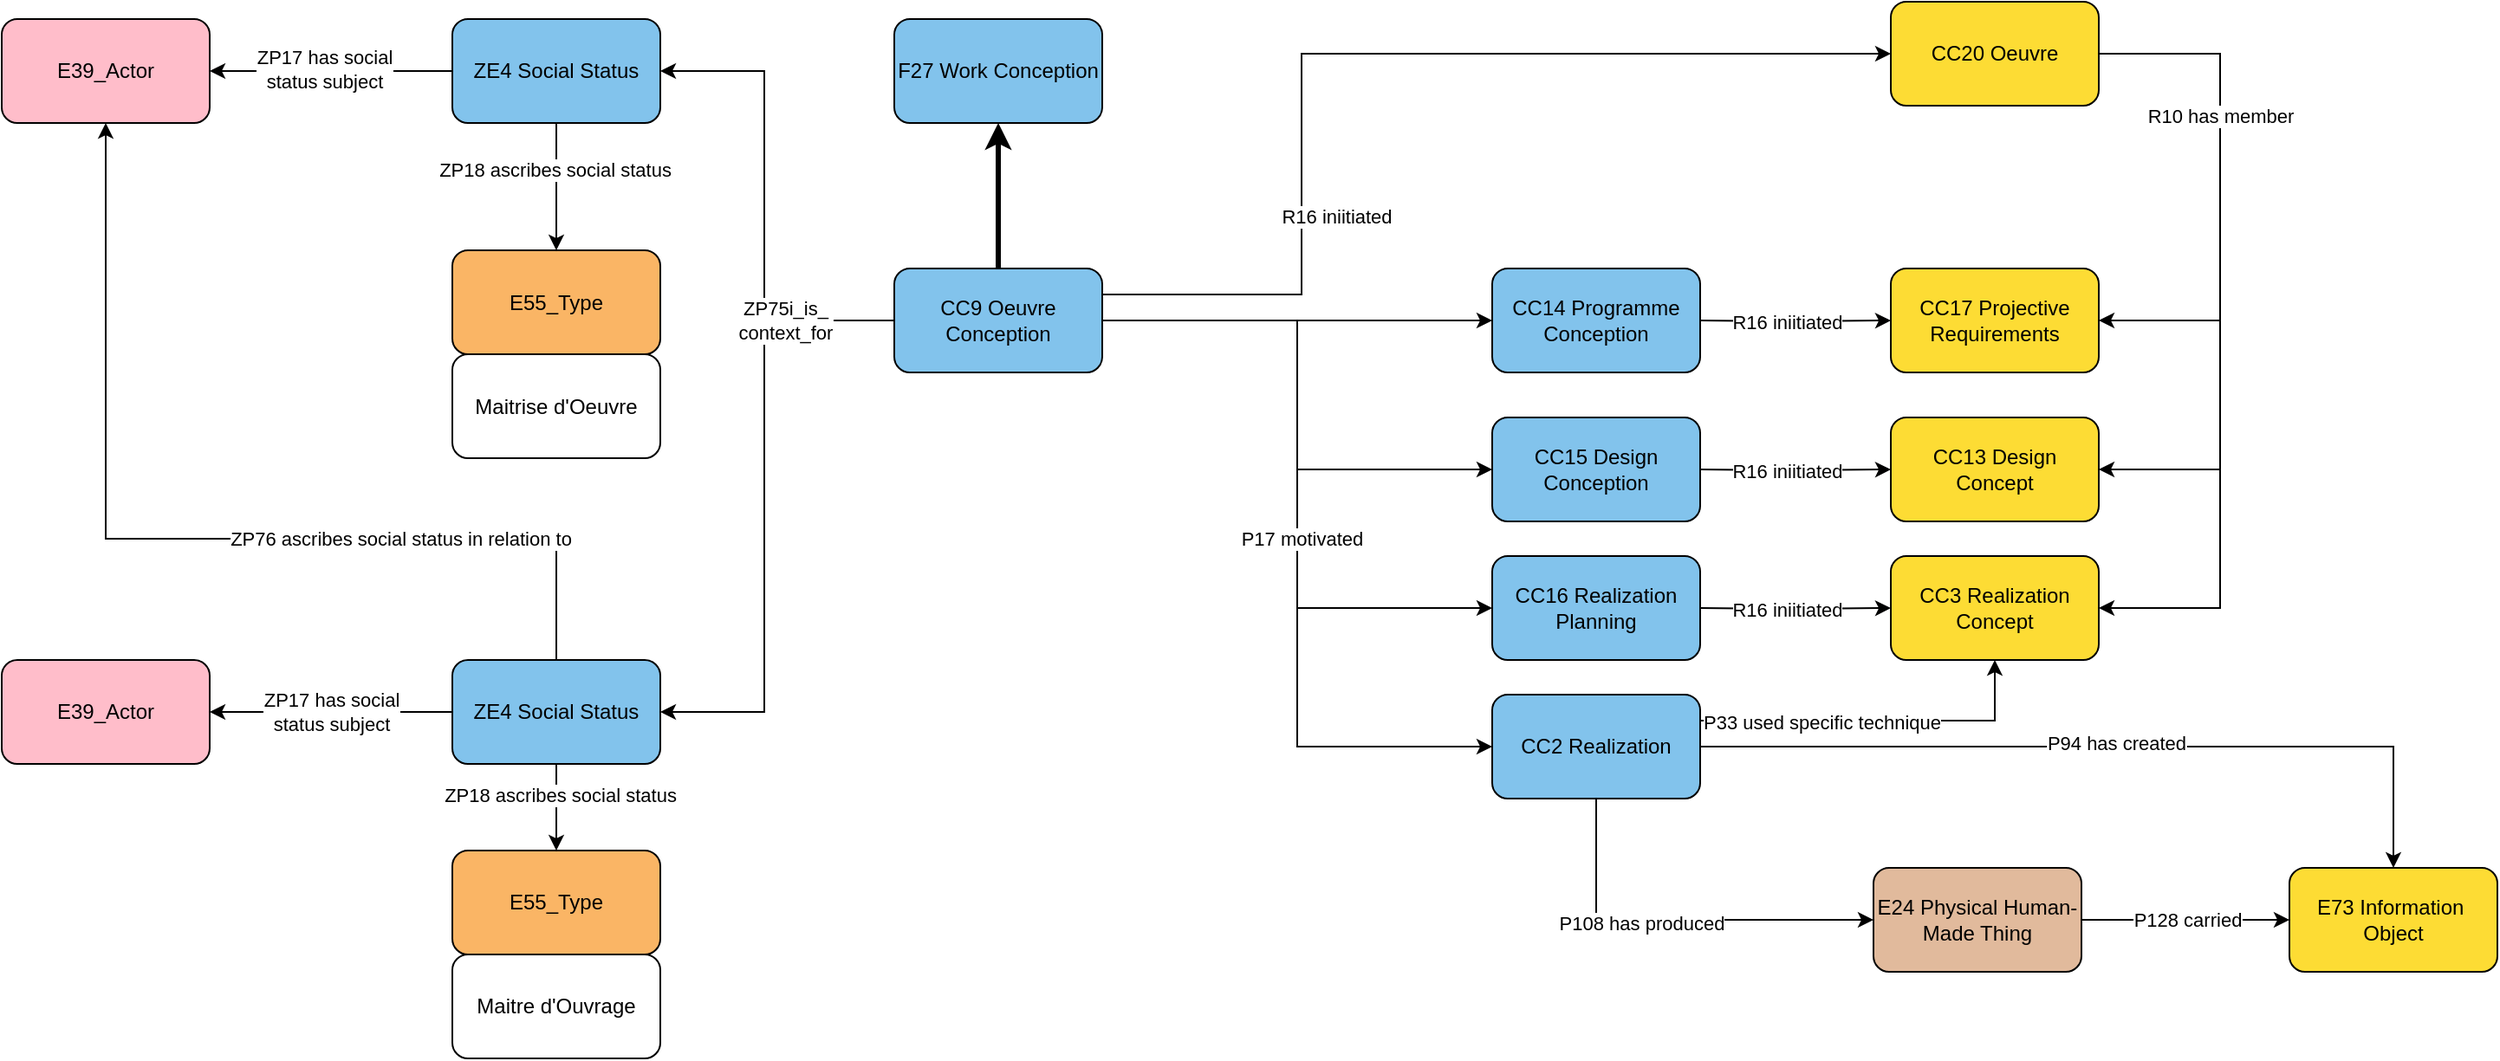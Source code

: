 <mxfile version="22.1.17" type="google" pages="12">
  <diagram name="Oeuvre Overall" id="ESLob9bhuA12v1JJoHbf">
    <mxGraphModel grid="1" page="1" gridSize="10" guides="1" tooltips="1" connect="1" arrows="1" fold="1" pageScale="1" pageWidth="1169" pageHeight="827" math="0" shadow="0">
      <root>
        <mxCell id="0" />
        <mxCell id="1" parent="0" />
        <mxCell id="5Xv1c-DgIOiUIg8Ju9nj-1" style="edgeStyle=orthogonalEdgeStyle;rounded=0;orthogonalLoop=1;jettySize=auto;html=1;exitX=0;exitY=0.5;exitDx=0;exitDy=0;entryX=1;entryY=0.5;entryDx=0;entryDy=0;" edge="1" parent="1" source="5Xv1c-DgIOiUIg8Ju9nj-10" target="5Xv1c-DgIOiUIg8Ju9nj-40">
          <mxGeometry relative="1" as="geometry">
            <Array as="points">
              <mxPoint x="450" y="414" />
              <mxPoint x="450" y="640" />
            </Array>
          </mxGeometry>
        </mxCell>
        <mxCell id="5Xv1c-DgIOiUIg8Ju9nj-2" style="edgeStyle=orthogonalEdgeStyle;rounded=0;orthogonalLoop=1;jettySize=auto;html=1;exitX=0.5;exitY=0;exitDx=0;exitDy=0;entryX=0.5;entryY=1;entryDx=0;entryDy=0;strokeWidth=3;" edge="1" parent="1" source="5Xv1c-DgIOiUIg8Ju9nj-10" target="5Xv1c-DgIOiUIg8Ju9nj-11">
          <mxGeometry relative="1" as="geometry" />
        </mxCell>
        <mxCell id="5Xv1c-DgIOiUIg8Ju9nj-3" style="edgeStyle=orthogonalEdgeStyle;rounded=0;orthogonalLoop=1;jettySize=auto;html=1;exitX=1;exitY=0.5;exitDx=0;exitDy=0;" edge="1" parent="1" source="5Xv1c-DgIOiUIg8Ju9nj-10" target="5Xv1c-DgIOiUIg8Ju9nj-19">
          <mxGeometry relative="1" as="geometry" />
        </mxCell>
        <mxCell id="5Xv1c-DgIOiUIg8Ju9nj-4" style="edgeStyle=orthogonalEdgeStyle;rounded=0;orthogonalLoop=1;jettySize=auto;html=1;exitX=1;exitY=0.5;exitDx=0;exitDy=0;entryX=0;entryY=0.5;entryDx=0;entryDy=0;" edge="1" parent="1" source="5Xv1c-DgIOiUIg8Ju9nj-10" target="5Xv1c-DgIOiUIg8Ju9nj-20">
          <mxGeometry relative="1" as="geometry" />
        </mxCell>
        <mxCell id="5Xv1c-DgIOiUIg8Ju9nj-5" style="edgeStyle=orthogonalEdgeStyle;rounded=0;orthogonalLoop=1;jettySize=auto;html=1;exitX=1;exitY=0.5;exitDx=0;exitDy=0;entryX=0;entryY=0.5;entryDx=0;entryDy=0;" edge="1" parent="1" source="5Xv1c-DgIOiUIg8Ju9nj-10" target="5Xv1c-DgIOiUIg8Ju9nj-21">
          <mxGeometry relative="1" as="geometry" />
        </mxCell>
        <mxCell id="5Xv1c-DgIOiUIg8Ju9nj-6" style="edgeStyle=orthogonalEdgeStyle;rounded=0;orthogonalLoop=1;jettySize=auto;html=1;exitX=1;exitY=0.5;exitDx=0;exitDy=0;entryX=0;entryY=0.5;entryDx=0;entryDy=0;" edge="1" parent="1" source="5Xv1c-DgIOiUIg8Ju9nj-10" target="5Xv1c-DgIOiUIg8Ju9nj-18">
          <mxGeometry relative="1" as="geometry" />
        </mxCell>
        <mxCell id="5Xv1c-DgIOiUIg8Ju9nj-7" value="P17 motivated" style="edgeLabel;html=1;align=center;verticalAlign=middle;resizable=0;points=[];" connectable="0" vertex="1" parent="5Xv1c-DgIOiUIg8Ju9nj-6">
          <mxGeometry x="-0.722" relative="1" as="geometry">
            <mxPoint x="49" y="126" as="offset" />
          </mxGeometry>
        </mxCell>
        <mxCell id="5Xv1c-DgIOiUIg8Ju9nj-8" style="edgeStyle=orthogonalEdgeStyle;rounded=0;orthogonalLoop=1;jettySize=auto;html=1;exitX=0;exitY=0.5;exitDx=0;exitDy=0;entryX=1;entryY=0.5;entryDx=0;entryDy=0;" edge="1" parent="1" source="5Xv1c-DgIOiUIg8Ju9nj-10" target="5Xv1c-DgIOiUIg8Ju9nj-43">
          <mxGeometry relative="1" as="geometry">
            <Array as="points">
              <mxPoint x="450" y="414" />
              <mxPoint x="450" y="270" />
            </Array>
          </mxGeometry>
        </mxCell>
        <mxCell id="5Xv1c-DgIOiUIg8Ju9nj-9" value="ZP75i_is_&lt;br&gt;context_for" style="edgeLabel;html=1;align=center;verticalAlign=middle;resizable=0;points=[];" connectable="0" vertex="1" parent="5Xv1c-DgIOiUIg8Ju9nj-8">
          <mxGeometry x="0.147" y="2" relative="1" as="geometry">
            <mxPoint x="14" y="85" as="offset" />
          </mxGeometry>
        </mxCell>
        <mxCell id="5Xv1c-DgIOiUIg8Ju9nj-10" value="CC9 Oeuvre Conception" style="rounded=1;whiteSpace=wrap;html=1;fillColor=#82c3ec" vertex="1" parent="1">
          <mxGeometry x="525" y="384" width="120" height="60" as="geometry" />
        </mxCell>
        <mxCell id="5Xv1c-DgIOiUIg8Ju9nj-11" value="F27 Work Conception" style="rounded=1;whiteSpace=wrap;html=1;fillColor=#82c3ec" vertex="1" parent="1">
          <mxGeometry x="525" y="240" width="120" height="60" as="geometry" />
        </mxCell>
        <mxCell id="5Xv1c-DgIOiUIg8Ju9nj-14" style="edgeStyle=orthogonalEdgeStyle;rounded=0;orthogonalLoop=1;jettySize=auto;html=1;exitX=1;exitY=0.25;exitDx=0;exitDy=0;entryX=0.5;entryY=1;entryDx=0;entryDy=0;" edge="1" parent="1" source="5Xv1c-DgIOiUIg8Ju9nj-18" target="5Xv1c-DgIOiUIg8Ju9nj-28">
          <mxGeometry relative="1" as="geometry" />
        </mxCell>
        <mxCell id="5Xv1c-DgIOiUIg8Ju9nj-15" value="P33 used specific technique" style="edgeLabel;html=1;align=center;verticalAlign=middle;resizable=0;points=[];" connectable="0" vertex="1" parent="5Xv1c-DgIOiUIg8Ju9nj-14">
          <mxGeometry x="-0.318" y="-1" relative="1" as="geometry">
            <mxPoint as="offset" />
          </mxGeometry>
        </mxCell>
        <mxCell id="5Xv1c-DgIOiUIg8Ju9nj-55" style="edgeStyle=orthogonalEdgeStyle;rounded=0;orthogonalLoop=1;jettySize=auto;html=1;exitX=0.5;exitY=1;exitDx=0;exitDy=0;entryX=0;entryY=0.5;entryDx=0;entryDy=0;" edge="1" parent="1" source="5Xv1c-DgIOiUIg8Ju9nj-18" target="5Xv1c-DgIOiUIg8Ju9nj-54">
          <mxGeometry relative="1" as="geometry" />
        </mxCell>
        <mxCell id="5Xv1c-DgIOiUIg8Ju9nj-56" value="P108 has produced" style="edgeLabel;html=1;align=center;verticalAlign=middle;resizable=0;points=[];" connectable="0" vertex="1" parent="5Xv1c-DgIOiUIg8Ju9nj-55">
          <mxGeometry x="-0.168" y="-2" relative="1" as="geometry">
            <mxPoint as="offset" />
          </mxGeometry>
        </mxCell>
        <mxCell id="avvZTbbKQrKQ69z2ATkm-4" style="edgeStyle=orthogonalEdgeStyle;rounded=0;orthogonalLoop=1;jettySize=auto;html=1;exitX=1;exitY=0.5;exitDx=0;exitDy=0;entryX=0.5;entryY=0;entryDx=0;entryDy=0;" edge="1" parent="1" source="5Xv1c-DgIOiUIg8Ju9nj-18" target="avvZTbbKQrKQ69z2ATkm-1">
          <mxGeometry relative="1" as="geometry" />
        </mxCell>
        <mxCell id="avvZTbbKQrKQ69z2ATkm-5" value="P94 has created" style="edgeLabel;html=1;align=center;verticalAlign=middle;resizable=0;points=[];" connectable="0" vertex="1" parent="avvZTbbKQrKQ69z2ATkm-4">
          <mxGeometry x="0.019" y="2" relative="1" as="geometry">
            <mxPoint as="offset" />
          </mxGeometry>
        </mxCell>
        <mxCell id="5Xv1c-DgIOiUIg8Ju9nj-18" value="CC2 Realization" style="rounded=1;whiteSpace=wrap;html=1;fillColor=#82c3ec" vertex="1" parent="1">
          <mxGeometry x="870" y="630" width="120" height="60" as="geometry" />
        </mxCell>
        <mxCell id="5Xv1c-DgIOiUIg8Ju9nj-19" value="CC14 Programme Conception" style="rounded=1;whiteSpace=wrap;html=1;fillColor=#82c3ec" vertex="1" parent="1">
          <mxGeometry x="870" y="384" width="120" height="60" as="geometry" />
        </mxCell>
        <mxCell id="5Xv1c-DgIOiUIg8Ju9nj-20" value="CC15 Design Conception" style="rounded=1;whiteSpace=wrap;html=1;fillColor=#82c3ec" vertex="1" parent="1">
          <mxGeometry x="870" y="470" width="120" height="60" as="geometry" />
        </mxCell>
        <mxCell id="5Xv1c-DgIOiUIg8Ju9nj-21" value="CC16 Realization Planning" style="rounded=1;whiteSpace=wrap;html=1;fillColor=#82c3ec" vertex="1" parent="1">
          <mxGeometry x="870" y="550" width="120" height="60" as="geometry" />
        </mxCell>
        <mxCell id="5Xv1c-DgIOiUIg8Ju9nj-22" value="CC17 Projective Requirements" style="rounded=1;whiteSpace=wrap;html=1;fillColor=#fddc34" vertex="1" parent="1">
          <mxGeometry x="1100" y="384" width="120" height="60" as="geometry" />
        </mxCell>
        <mxCell id="5Xv1c-DgIOiUIg8Ju9nj-23" style="edgeStyle=orthogonalEdgeStyle;rounded=0;orthogonalLoop=1;jettySize=auto;html=1;exitX=1;exitY=0.5;exitDx=0;exitDy=0;" edge="1" parent="1" target="5Xv1c-DgIOiUIg8Ju9nj-22">
          <mxGeometry relative="1" as="geometry">
            <mxPoint x="990" y="414" as="sourcePoint" />
          </mxGeometry>
        </mxCell>
        <mxCell id="5Xv1c-DgIOiUIg8Ju9nj-24" value="R16 iniitiated" style="edgeLabel;html=1;align=center;verticalAlign=middle;resizable=0;points=[];" connectable="0" vertex="1" parent="5Xv1c-DgIOiUIg8Ju9nj-23">
          <mxGeometry x="-0.317" y="-3" relative="1" as="geometry">
            <mxPoint x="12" y="-3" as="offset" />
          </mxGeometry>
        </mxCell>
        <mxCell id="5Xv1c-DgIOiUIg8Ju9nj-25" value="CC13 Design Concept" style="rounded=1;whiteSpace=wrap;html=1;fillColor=#fddc34" vertex="1" parent="1">
          <mxGeometry x="1100" y="470" width="120" height="60" as="geometry" />
        </mxCell>
        <mxCell id="5Xv1c-DgIOiUIg8Ju9nj-26" style="edgeStyle=orthogonalEdgeStyle;rounded=0;orthogonalLoop=1;jettySize=auto;html=1;exitX=1;exitY=0.5;exitDx=0;exitDy=0;" edge="1" parent="1" target="5Xv1c-DgIOiUIg8Ju9nj-25">
          <mxGeometry relative="1" as="geometry">
            <mxPoint x="990" y="500" as="sourcePoint" />
          </mxGeometry>
        </mxCell>
        <mxCell id="5Xv1c-DgIOiUIg8Ju9nj-27" value="R16 iniitiated" style="edgeLabel;html=1;align=center;verticalAlign=middle;resizable=0;points=[];" connectable="0" vertex="1" parent="5Xv1c-DgIOiUIg8Ju9nj-26">
          <mxGeometry x="-0.317" y="-3" relative="1" as="geometry">
            <mxPoint x="12" y="-3" as="offset" />
          </mxGeometry>
        </mxCell>
        <mxCell id="5Xv1c-DgIOiUIg8Ju9nj-28" value="CC3 Realization Concept" style="rounded=1;whiteSpace=wrap;html=1;fillColor=#fddc34" vertex="1" parent="1">
          <mxGeometry x="1100" y="550" width="120" height="60" as="geometry" />
        </mxCell>
        <mxCell id="5Xv1c-DgIOiUIg8Ju9nj-29" style="edgeStyle=orthogonalEdgeStyle;rounded=0;orthogonalLoop=1;jettySize=auto;html=1;" edge="1" parent="1" target="5Xv1c-DgIOiUIg8Ju9nj-28">
          <mxGeometry relative="1" as="geometry">
            <mxPoint x="990" y="580" as="sourcePoint" />
          </mxGeometry>
        </mxCell>
        <mxCell id="5Xv1c-DgIOiUIg8Ju9nj-30" value="R16 iniitiated" style="edgeLabel;html=1;align=center;verticalAlign=middle;resizable=0;points=[];" connectable="0" vertex="1" parent="5Xv1c-DgIOiUIg8Ju9nj-29">
          <mxGeometry x="-0.317" y="-3" relative="1" as="geometry">
            <mxPoint x="12" y="-3" as="offset" />
          </mxGeometry>
        </mxCell>
        <mxCell id="5Xv1c-DgIOiUIg8Ju9nj-31" style="edgeStyle=orthogonalEdgeStyle;rounded=0;orthogonalLoop=1;jettySize=auto;html=1;exitX=1;exitY=0.25;exitDx=0;exitDy=0;entryX=0;entryY=0.5;entryDx=0;entryDy=0;" edge="1" parent="1" source="5Xv1c-DgIOiUIg8Ju9nj-10" target="5Xv1c-DgIOiUIg8Ju9nj-37">
          <mxGeometry relative="1" as="geometry">
            <mxPoint x="760" y="270" as="sourcePoint" />
            <Array as="points">
              <mxPoint x="760" y="399" />
              <mxPoint x="760" y="260" />
            </Array>
          </mxGeometry>
        </mxCell>
        <mxCell id="5Xv1c-DgIOiUIg8Ju9nj-32" value="R16 iniitiated" style="edgeLabel;html=1;align=center;verticalAlign=middle;resizable=0;points=[];" connectable="0" vertex="1" parent="5Xv1c-DgIOiUIg8Ju9nj-31">
          <mxGeometry x="-0.461" relative="1" as="geometry">
            <mxPoint x="20" as="offset" />
          </mxGeometry>
        </mxCell>
        <mxCell id="5Xv1c-DgIOiUIg8Ju9nj-33" style="edgeStyle=orthogonalEdgeStyle;rounded=0;orthogonalLoop=1;jettySize=auto;html=1;exitX=1;exitY=0.5;exitDx=0;exitDy=0;entryX=1;entryY=0.5;entryDx=0;entryDy=0;" edge="1" parent="1" source="5Xv1c-DgIOiUIg8Ju9nj-37" target="5Xv1c-DgIOiUIg8Ju9nj-22">
          <mxGeometry relative="1" as="geometry">
            <Array as="points">
              <mxPoint x="1290" y="260" />
              <mxPoint x="1290" y="414" />
            </Array>
          </mxGeometry>
        </mxCell>
        <mxCell id="5Xv1c-DgIOiUIg8Ju9nj-34" style="edgeStyle=orthogonalEdgeStyle;rounded=0;orthogonalLoop=1;jettySize=auto;html=1;exitX=1;exitY=0.5;exitDx=0;exitDy=0;entryX=1;entryY=0.5;entryDx=0;entryDy=0;" edge="1" parent="1" source="5Xv1c-DgIOiUIg8Ju9nj-37" target="5Xv1c-DgIOiUIg8Ju9nj-25">
          <mxGeometry relative="1" as="geometry">
            <Array as="points">
              <mxPoint x="1290" y="260" />
              <mxPoint x="1290" y="500" />
            </Array>
          </mxGeometry>
        </mxCell>
        <mxCell id="5Xv1c-DgIOiUIg8Ju9nj-35" style="edgeStyle=orthogonalEdgeStyle;rounded=0;orthogonalLoop=1;jettySize=auto;html=1;exitX=1;exitY=0.5;exitDx=0;exitDy=0;entryX=1;entryY=0.5;entryDx=0;entryDy=0;" edge="1" parent="1" source="5Xv1c-DgIOiUIg8Ju9nj-37" target="5Xv1c-DgIOiUIg8Ju9nj-28">
          <mxGeometry relative="1" as="geometry">
            <Array as="points">
              <mxPoint x="1290" y="260" />
              <mxPoint x="1290" y="580" />
            </Array>
          </mxGeometry>
        </mxCell>
        <mxCell id="5Xv1c-DgIOiUIg8Ju9nj-36" value="R10 has member" style="edgeLabel;html=1;align=center;verticalAlign=middle;resizable=0;points=[];" connectable="0" vertex="1" parent="5Xv1c-DgIOiUIg8Ju9nj-35">
          <mxGeometry x="-0.539" relative="1" as="geometry">
            <mxPoint as="offset" />
          </mxGeometry>
        </mxCell>
        <mxCell id="5Xv1c-DgIOiUIg8Ju9nj-37" value="CC20 Oeuvre" style="rounded=1;whiteSpace=wrap;html=1;fillColor=#fddc34" vertex="1" parent="1">
          <mxGeometry x="1100" y="230" width="120" height="60" as="geometry" />
        </mxCell>
        <mxCell id="5Xv1c-DgIOiUIg8Ju9nj-38" style="edgeStyle=orthogonalEdgeStyle;rounded=0;orthogonalLoop=1;jettySize=auto;html=1;exitX=0;exitY=0.5;exitDx=0;exitDy=0;entryX=1;entryY=0.5;entryDx=0;entryDy=0;" edge="1" parent="1" source="5Xv1c-DgIOiUIg8Ju9nj-40" target="5Xv1c-DgIOiUIg8Ju9nj-44">
          <mxGeometry relative="1" as="geometry" />
        </mxCell>
        <mxCell id="ntoZQtlhIO2rmr0-Rwf4-4" value="ZP17 has social&lt;br style=&quot;border-color: var(--border-color);&quot;&gt;status subject" style="edgeLabel;html=1;align=center;verticalAlign=middle;resizable=0;points=[];" connectable="0" vertex="1" parent="5Xv1c-DgIOiUIg8Ju9nj-38">
          <mxGeometry x="0.246" y="2" relative="1" as="geometry">
            <mxPoint x="17" y="-2" as="offset" />
          </mxGeometry>
        </mxCell>
        <mxCell id="5Xv1c-DgIOiUIg8Ju9nj-39" style="edgeStyle=orthogonalEdgeStyle;rounded=0;orthogonalLoop=1;jettySize=auto;html=1;exitX=0.5;exitY=1;exitDx=0;exitDy=0;entryX=0.5;entryY=0;entryDx=0;entryDy=0;" edge="1" parent="1" source="5Xv1c-DgIOiUIg8Ju9nj-40" target="5Xv1c-DgIOiUIg8Ju9nj-47">
          <mxGeometry relative="1" as="geometry" />
        </mxCell>
        <mxCell id="ntoZQtlhIO2rmr0-Rwf4-5" value="ZP18 ascribes social status" style="edgeLabel;html=1;align=center;verticalAlign=middle;resizable=0;points=[];" connectable="0" vertex="1" parent="5Xv1c-DgIOiUIg8Ju9nj-39">
          <mxGeometry x="-0.28" y="2" relative="1" as="geometry">
            <mxPoint as="offset" />
          </mxGeometry>
        </mxCell>
        <mxCell id="riEc5IlbVOeLV_H5L1yk-1" value="ZP76 ascribes social status in relation to" style="edgeStyle=orthogonalEdgeStyle;rounded=0;orthogonalLoop=1;jettySize=auto;html=1;exitX=0.5;exitY=0;exitDx=0;exitDy=0;" edge="1" parent="1" source="5Xv1c-DgIOiUIg8Ju9nj-40" target="5Xv1c-DgIOiUIg8Ju9nj-45">
          <mxGeometry x="-0.439" relative="1" as="geometry">
            <Array as="points">
              <mxPoint x="330" y="540" />
              <mxPoint x="70" y="540" />
            </Array>
            <mxPoint as="offset" />
          </mxGeometry>
        </mxCell>
        <mxCell id="5Xv1c-DgIOiUIg8Ju9nj-40" value="ZE4 Social Status" style="rounded=1;whiteSpace=wrap;html=1;fillColor=#82c3ec" vertex="1" parent="1">
          <mxGeometry x="270" y="610" width="120" height="60" as="geometry" />
        </mxCell>
        <mxCell id="5Xv1c-DgIOiUIg8Ju9nj-41" style="edgeStyle=orthogonalEdgeStyle;rounded=0;orthogonalLoop=1;jettySize=auto;html=1;exitX=0;exitY=0.5;exitDx=0;exitDy=0;entryX=1;entryY=0.5;entryDx=0;entryDy=0;" edge="1" parent="1" source="5Xv1c-DgIOiUIg8Ju9nj-43" target="5Xv1c-DgIOiUIg8Ju9nj-45">
          <mxGeometry relative="1" as="geometry" />
        </mxCell>
        <mxCell id="ntoZQtlhIO2rmr0-Rwf4-1" value="ZP17 has social &lt;br&gt;status subject" style="edgeLabel;html=1;align=center;verticalAlign=middle;resizable=0;points=[];" connectable="0" vertex="1" parent="5Xv1c-DgIOiUIg8Ju9nj-41">
          <mxGeometry x="0.06" y="-1" relative="1" as="geometry">
            <mxPoint as="offset" />
          </mxGeometry>
        </mxCell>
        <mxCell id="5Xv1c-DgIOiUIg8Ju9nj-42" style="edgeStyle=orthogonalEdgeStyle;rounded=0;orthogonalLoop=1;jettySize=auto;html=1;exitX=0.5;exitY=1;exitDx=0;exitDy=0;entryX=0.5;entryY=0;entryDx=0;entryDy=0;" edge="1" parent="1" source="5Xv1c-DgIOiUIg8Ju9nj-43" target="5Xv1c-DgIOiUIg8Ju9nj-46">
          <mxGeometry relative="1" as="geometry" />
        </mxCell>
        <mxCell id="ntoZQtlhIO2rmr0-Rwf4-2" value="ZP18 ascribes social status" style="edgeLabel;html=1;align=center;verticalAlign=middle;resizable=0;points=[];" connectable="0" vertex="1" parent="5Xv1c-DgIOiUIg8Ju9nj-42">
          <mxGeometry x="-0.265" y="-1" relative="1" as="geometry">
            <mxPoint as="offset" />
          </mxGeometry>
        </mxCell>
        <mxCell id="5Xv1c-DgIOiUIg8Ju9nj-43" value="ZE4 Social Status" style="rounded=1;whiteSpace=wrap;html=1;fillColor=#82c3ec" vertex="1" parent="1">
          <mxGeometry x="270" y="240" width="120" height="60" as="geometry" />
        </mxCell>
        <mxCell id="5Xv1c-DgIOiUIg8Ju9nj-44" value="E39_Actor" style="rounded=1;whiteSpace=wrap;html=1;fillColor=#ffbdca" vertex="1" parent="1">
          <mxGeometry x="10" y="610" width="120" height="60" as="geometry" />
        </mxCell>
        <mxCell id="5Xv1c-DgIOiUIg8Ju9nj-45" value="E39_Actor" style="rounded=1;whiteSpace=wrap;html=1;fillColor=#ffbdca" vertex="1" parent="1">
          <mxGeometry x="10" y="240" width="120" height="60" as="geometry" />
        </mxCell>
        <mxCell id="5Xv1c-DgIOiUIg8Ju9nj-46" value="E55_Type" style="rounded=1;whiteSpace=wrap;html=1;fillColor=#fab565" vertex="1" parent="1">
          <mxGeometry x="270" y="373.5" width="120" height="60" as="geometry" />
        </mxCell>
        <mxCell id="5Xv1c-DgIOiUIg8Ju9nj-47" value="E55_Type" style="rounded=1;whiteSpace=wrap;html=1;fillColor=#fab565" vertex="1" parent="1">
          <mxGeometry x="270" y="720" width="120" height="60" as="geometry" />
        </mxCell>
        <mxCell id="5Xv1c-DgIOiUIg8Ju9nj-48" value="Maitrise d&#39;Oeuvre" style="rounded=1;whiteSpace=wrap;html=1;fillColor=#ffffff" vertex="1" parent="1">
          <mxGeometry x="270" y="433.5" width="120" height="60" as="geometry" />
        </mxCell>
        <mxCell id="5Xv1c-DgIOiUIg8Ju9nj-49" value="Maitre d&#39;Ouvrage" style="rounded=1;whiteSpace=wrap;html=1;fillColor=#ffffff" vertex="1" parent="1">
          <mxGeometry x="270" y="780" width="120" height="60" as="geometry" />
        </mxCell>
        <mxCell id="avvZTbbKQrKQ69z2ATkm-2" style="edgeStyle=orthogonalEdgeStyle;rounded=0;orthogonalLoop=1;jettySize=auto;html=1;exitX=1;exitY=0.5;exitDx=0;exitDy=0;" edge="1" parent="1" source="5Xv1c-DgIOiUIg8Ju9nj-54" target="avvZTbbKQrKQ69z2ATkm-1">
          <mxGeometry relative="1" as="geometry" />
        </mxCell>
        <mxCell id="avvZTbbKQrKQ69z2ATkm-3" value="P128 carried" style="edgeLabel;html=1;align=center;verticalAlign=middle;resizable=0;points=[];" connectable="0" vertex="1" parent="avvZTbbKQrKQ69z2ATkm-2">
          <mxGeometry x="-0.477" y="-1" relative="1" as="geometry">
            <mxPoint x="29" y="-1" as="offset" />
          </mxGeometry>
        </mxCell>
        <mxCell id="5Xv1c-DgIOiUIg8Ju9nj-54" value="E24 Physical Human-Made Thing" style="rounded=1;whiteSpace=wrap;html=1;fillColor=#e1ba9c" vertex="1" parent="1">
          <mxGeometry x="1090" y="730" width="120" height="60" as="geometry" />
        </mxCell>
        <mxCell id="avvZTbbKQrKQ69z2ATkm-1" value="E73 Information&amp;nbsp;&lt;br&gt;Object" style="rounded=1;whiteSpace=wrap;html=1;fillColor=#fddc34" vertex="1" parent="1">
          <mxGeometry x="1330" y="730" width="120" height="60" as="geometry" />
        </mxCell>
      </root>
    </mxGraphModel>
  </diagram>
  <diagram name="Oeuvre Agency" id="ZDoKfMP4O1s4V5duqCb-">
    <mxGraphModel grid="1" page="1" gridSize="10" guides="1" tooltips="1" connect="1" arrows="1" fold="1" pageScale="1" pageWidth="1169" pageHeight="827" math="0" shadow="0">
      <root>
        <mxCell id="EWanyF0bfXmNriQj9Znt-0" />
        <mxCell id="EWanyF0bfXmNriQj9Znt-1" parent="EWanyF0bfXmNriQj9Znt-0" />
        <mxCell id="EWanyF0bfXmNriQj9Znt-2" style="edgeStyle=orthogonalEdgeStyle;rounded=0;orthogonalLoop=1;jettySize=auto;html=1;exitX=0;exitY=0.5;exitDx=0;exitDy=0;entryX=1;entryY=0.5;entryDx=0;entryDy=0;" edge="1" parent="EWanyF0bfXmNriQj9Znt-1" source="EWanyF0bfXmNriQj9Znt-11" target="EWanyF0bfXmNriQj9Znt-41">
          <mxGeometry relative="1" as="geometry">
            <Array as="points">
              <mxPoint x="725" y="230" />
              <mxPoint x="650" y="230" />
              <mxPoint x="650" y="380" />
            </Array>
          </mxGeometry>
        </mxCell>
        <mxCell id="EWanyF0bfXmNriQj9Znt-3" style="edgeStyle=orthogonalEdgeStyle;rounded=0;orthogonalLoop=1;jettySize=auto;html=1;exitX=0.5;exitY=0;exitDx=0;exitDy=0;entryX=0.5;entryY=1;entryDx=0;entryDy=0;strokeWidth=3;" edge="1" parent="EWanyF0bfXmNriQj9Znt-1" source="EWanyF0bfXmNriQj9Znt-11" target="EWanyF0bfXmNriQj9Znt-12">
          <mxGeometry relative="1" as="geometry" />
        </mxCell>
        <mxCell id="EWanyF0bfXmNriQj9Znt-9" style="edgeStyle=orthogonalEdgeStyle;rounded=0;orthogonalLoop=1;jettySize=auto;html=1;exitX=0;exitY=0.5;exitDx=0;exitDy=0;entryX=1;entryY=0.5;entryDx=0;entryDy=0;" edge="1" parent="EWanyF0bfXmNriQj9Znt-1" source="EWanyF0bfXmNriQj9Znt-11" target="EWanyF0bfXmNriQj9Znt-46">
          <mxGeometry relative="1" as="geometry">
            <Array as="points">
              <mxPoint x="725" y="230" />
              <mxPoint x="650" y="230" />
              <mxPoint x="650" y="90" />
            </Array>
          </mxGeometry>
        </mxCell>
        <mxCell id="EWanyF0bfXmNriQj9Znt-10" value="ZP75i is&amp;nbsp;&lt;br&gt;context for" style="edgeLabel;html=1;align=center;verticalAlign=middle;resizable=0;points=[];" vertex="1" connectable="0" parent="EWanyF0bfXmNriQj9Znt-9">
          <mxGeometry x="0.147" y="2" relative="1" as="geometry">
            <mxPoint x="14" y="85" as="offset" />
          </mxGeometry>
        </mxCell>
        <mxCell id="EWanyF0bfXmNriQj9Znt-11" value="CC9 Oeuvre Conception" style="rounded=1;whiteSpace=wrap;html=1;fillColor=#82c3ec" vertex="1" parent="EWanyF0bfXmNriQj9Znt-1">
          <mxGeometry x="725" y="204" width="120" height="60" as="geometry" />
        </mxCell>
        <mxCell id="EWanyF0bfXmNriQj9Znt-12" value="F27 Work Conception" style="rounded=1;whiteSpace=wrap;html=1;fillColor=#82c3ec" vertex="1" parent="EWanyF0bfXmNriQj9Znt-1">
          <mxGeometry x="725" y="60" width="120" height="60" as="geometry" />
        </mxCell>
        <mxCell id="EWanyF0bfXmNriQj9Znt-37" style="edgeStyle=orthogonalEdgeStyle;rounded=0;orthogonalLoop=1;jettySize=auto;html=1;exitX=0;exitY=0.5;exitDx=0;exitDy=0;entryX=1;entryY=0.5;entryDx=0;entryDy=0;" edge="1" parent="EWanyF0bfXmNriQj9Znt-1" source="EWanyF0bfXmNriQj9Znt-41" target="EWanyF0bfXmNriQj9Znt-47">
          <mxGeometry relative="1" as="geometry" />
        </mxCell>
        <mxCell id="EWanyF0bfXmNriQj9Znt-38" value="ZP17 has social&lt;br style=&quot;border-color: var(--border-color);&quot;&gt;status subject" style="edgeLabel;html=1;align=center;verticalAlign=middle;resizable=0;points=[];" vertex="1" connectable="0" parent="EWanyF0bfXmNriQj9Znt-37">
          <mxGeometry x="0.246" y="2" relative="1" as="geometry">
            <mxPoint x="17" y="-2" as="offset" />
          </mxGeometry>
        </mxCell>
        <mxCell id="EWanyF0bfXmNriQj9Znt-39" style="edgeStyle=orthogonalEdgeStyle;rounded=0;orthogonalLoop=1;jettySize=auto;html=1;exitX=0.5;exitY=1;exitDx=0;exitDy=0;entryX=0.5;entryY=0;entryDx=0;entryDy=0;" edge="1" parent="EWanyF0bfXmNriQj9Znt-1" source="EWanyF0bfXmNriQj9Znt-41" target="EWanyF0bfXmNriQj9Znt-50">
          <mxGeometry relative="1" as="geometry" />
        </mxCell>
        <mxCell id="EWanyF0bfXmNriQj9Znt-40" value="ZP18 ascribes social status" style="edgeLabel;html=1;align=center;verticalAlign=middle;resizable=0;points=[];" vertex="1" connectable="0" parent="EWanyF0bfXmNriQj9Znt-39">
          <mxGeometry x="-0.28" y="2" relative="1" as="geometry">
            <mxPoint as="offset" />
          </mxGeometry>
        </mxCell>
        <mxCell id="IYYDDtF6vvV8hit8Ih3d-0" style="edgeStyle=orthogonalEdgeStyle;rounded=0;orthogonalLoop=1;jettySize=auto;html=1;exitX=0.5;exitY=0;exitDx=0;exitDy=0;" edge="1" parent="EWanyF0bfXmNriQj9Znt-1" source="EWanyF0bfXmNriQj9Znt-41" target="EWanyF0bfXmNriQj9Znt-48">
          <mxGeometry relative="1" as="geometry">
            <Array as="points">
              <mxPoint x="530" y="330" />
              <mxPoint x="270" y="330" />
            </Array>
          </mxGeometry>
        </mxCell>
        <mxCell id="XMJT1AGZQwGWVtQ8fC71-0" value="ZP76 ascribes social status in relation to" style="edgeLabel;html=1;align=center;verticalAlign=middle;resizable=0;points=[];" connectable="0" vertex="1" parent="IYYDDtF6vvV8hit8Ih3d-0">
          <mxGeometry x="-0.218" relative="1" as="geometry">
            <mxPoint as="offset" />
          </mxGeometry>
        </mxCell>
        <mxCell id="EWanyF0bfXmNriQj9Znt-41" value="ZE4 Social Status" style="rounded=1;whiteSpace=wrap;html=1;fillColor=#82c3ec" vertex="1" parent="EWanyF0bfXmNriQj9Znt-1">
          <mxGeometry x="470" y="350" width="120" height="60" as="geometry" />
        </mxCell>
        <mxCell id="EWanyF0bfXmNriQj9Znt-42" style="edgeStyle=orthogonalEdgeStyle;rounded=0;orthogonalLoop=1;jettySize=auto;html=1;exitX=0;exitY=0.5;exitDx=0;exitDy=0;entryX=1;entryY=0.5;entryDx=0;entryDy=0;" edge="1" parent="EWanyF0bfXmNriQj9Znt-1" source="EWanyF0bfXmNriQj9Znt-46" target="EWanyF0bfXmNriQj9Znt-48">
          <mxGeometry relative="1" as="geometry" />
        </mxCell>
        <mxCell id="EWanyF0bfXmNriQj9Znt-43" value="ZP17 has social &lt;br&gt;status subject" style="edgeLabel;html=1;align=center;verticalAlign=middle;resizable=0;points=[];" vertex="1" connectable="0" parent="EWanyF0bfXmNriQj9Znt-42">
          <mxGeometry x="0.06" y="-1" relative="1" as="geometry">
            <mxPoint as="offset" />
          </mxGeometry>
        </mxCell>
        <mxCell id="EWanyF0bfXmNriQj9Znt-44" style="edgeStyle=orthogonalEdgeStyle;rounded=0;orthogonalLoop=1;jettySize=auto;html=1;exitX=0.5;exitY=1;exitDx=0;exitDy=0;entryX=0.5;entryY=0;entryDx=0;entryDy=0;" edge="1" parent="EWanyF0bfXmNriQj9Znt-1" source="EWanyF0bfXmNriQj9Znt-46" target="EWanyF0bfXmNriQj9Znt-49">
          <mxGeometry relative="1" as="geometry" />
        </mxCell>
        <mxCell id="EWanyF0bfXmNriQj9Znt-45" value="ZP18 ascribes social status" style="edgeLabel;html=1;align=center;verticalAlign=middle;resizable=0;points=[];" vertex="1" connectable="0" parent="EWanyF0bfXmNriQj9Znt-44">
          <mxGeometry x="-0.265" y="-1" relative="1" as="geometry">
            <mxPoint as="offset" />
          </mxGeometry>
        </mxCell>
        <mxCell id="EWanyF0bfXmNriQj9Znt-46" value="ZE4 Social Status" style="rounded=1;whiteSpace=wrap;html=1;fillColor=#82c3ec" vertex="1" parent="EWanyF0bfXmNriQj9Znt-1">
          <mxGeometry x="470" y="60" width="120" height="60" as="geometry" />
        </mxCell>
        <mxCell id="EWanyF0bfXmNriQj9Znt-47" value="E39 Actor" style="rounded=1;whiteSpace=wrap;html=1;fillColor=#ffbdca" vertex="1" parent="EWanyF0bfXmNriQj9Znt-1">
          <mxGeometry x="210" y="350" width="120" height="60" as="geometry" />
        </mxCell>
        <mxCell id="EWanyF0bfXmNriQj9Znt-48" value="E39 Actor" style="rounded=1;whiteSpace=wrap;html=1;fillColor=#ffbdca" vertex="1" parent="EWanyF0bfXmNriQj9Znt-1">
          <mxGeometry x="210" y="60" width="120" height="60" as="geometry" />
        </mxCell>
        <mxCell id="EWanyF0bfXmNriQj9Znt-49" value="E55 Type" style="rounded=1;whiteSpace=wrap;html=1;fillColor=#fab565" vertex="1" parent="EWanyF0bfXmNriQj9Znt-1">
          <mxGeometry x="470" y="193.5" width="120" height="60" as="geometry" />
        </mxCell>
        <mxCell id="EWanyF0bfXmNriQj9Znt-50" value="E55 Type" style="rounded=1;whiteSpace=wrap;html=1;fillColor=#fab565" vertex="1" parent="EWanyF0bfXmNriQj9Znt-1">
          <mxGeometry x="470" y="460" width="120" height="60" as="geometry" />
        </mxCell>
        <mxCell id="EWanyF0bfXmNriQj9Znt-51" value="Maitrise d&#39;Oeuvre" style="rounded=1;whiteSpace=wrap;html=1;fillColor=#ffffff" vertex="1" parent="EWanyF0bfXmNriQj9Znt-1">
          <mxGeometry x="470" y="253.5" width="120" height="60" as="geometry" />
        </mxCell>
        <mxCell id="EWanyF0bfXmNriQj9Znt-52" value="Maitre d&#39;Ouvrage" style="rounded=1;whiteSpace=wrap;html=1;fillColor=#ffffff" vertex="1" parent="EWanyF0bfXmNriQj9Znt-1">
          <mxGeometry x="470" y="520" width="120" height="60" as="geometry" />
        </mxCell>
      </root>
    </mxGraphModel>
  </diagram>
  <diagram name="Oeuvre Parthood" id="EMSFWmZVM7sOApC6Xjqt">
    <mxGraphModel grid="1" page="1" gridSize="10" guides="1" tooltips="1" connect="1" arrows="1" fold="1" pageScale="1" pageWidth="1169" pageHeight="827" math="0" shadow="0">
      <root>
        <mxCell id="zBfXY5N2MaNH6byXoQL3-0" />
        <mxCell id="zBfXY5N2MaNH6byXoQL3-1" parent="zBfXY5N2MaNH6byXoQL3-0" />
        <mxCell id="zBfXY5N2MaNH6byXoQL3-3" style="edgeStyle=orthogonalEdgeStyle;rounded=0;orthogonalLoop=1;jettySize=auto;html=1;exitX=0.5;exitY=0;exitDx=0;exitDy=0;entryX=0.5;entryY=1;entryDx=0;entryDy=0;strokeWidth=3;" edge="1" parent="zBfXY5N2MaNH6byXoQL3-1" source="zBfXY5N2MaNH6byXoQL3-11" target="zBfXY5N2MaNH6byXoQL3-12">
          <mxGeometry relative="1" as="geometry" />
        </mxCell>
        <mxCell id="zBfXY5N2MaNH6byXoQL3-4" style="edgeStyle=orthogonalEdgeStyle;rounded=0;orthogonalLoop=1;jettySize=auto;html=1;exitX=1;exitY=0.5;exitDx=0;exitDy=0;" edge="1" parent="zBfXY5N2MaNH6byXoQL3-1" source="zBfXY5N2MaNH6byXoQL3-11" target="zBfXY5N2MaNH6byXoQL3-18">
          <mxGeometry relative="1" as="geometry" />
        </mxCell>
        <mxCell id="zBfXY5N2MaNH6byXoQL3-5" style="edgeStyle=orthogonalEdgeStyle;rounded=0;orthogonalLoop=1;jettySize=auto;html=1;exitX=1;exitY=0.5;exitDx=0;exitDy=0;entryX=0;entryY=0.5;entryDx=0;entryDy=0;" edge="1" parent="zBfXY5N2MaNH6byXoQL3-1" source="zBfXY5N2MaNH6byXoQL3-11" target="zBfXY5N2MaNH6byXoQL3-19">
          <mxGeometry relative="1" as="geometry" />
        </mxCell>
        <mxCell id="zBfXY5N2MaNH6byXoQL3-6" style="edgeStyle=orthogonalEdgeStyle;rounded=0;orthogonalLoop=1;jettySize=auto;html=1;exitX=1;exitY=0.5;exitDx=0;exitDy=0;entryX=0;entryY=0.5;entryDx=0;entryDy=0;" edge="1" parent="zBfXY5N2MaNH6byXoQL3-1" source="zBfXY5N2MaNH6byXoQL3-11" target="zBfXY5N2MaNH6byXoQL3-20">
          <mxGeometry relative="1" as="geometry" />
        </mxCell>
        <mxCell id="zBfXY5N2MaNH6byXoQL3-7" style="edgeStyle=orthogonalEdgeStyle;rounded=0;orthogonalLoop=1;jettySize=auto;html=1;exitX=1;exitY=0.5;exitDx=0;exitDy=0;entryX=0;entryY=0.5;entryDx=0;entryDy=0;" edge="1" parent="zBfXY5N2MaNH6byXoQL3-1" source="zBfXY5N2MaNH6byXoQL3-11" target="zBfXY5N2MaNH6byXoQL3-17">
          <mxGeometry relative="1" as="geometry" />
        </mxCell>
        <mxCell id="zBfXY5N2MaNH6byXoQL3-8" value="P17 motivated" style="edgeLabel;html=1;align=center;verticalAlign=middle;resizable=0;points=[];" connectable="0" vertex="1" parent="zBfXY5N2MaNH6byXoQL3-7">
          <mxGeometry x="-0.722" relative="1" as="geometry">
            <mxPoint x="49" y="126" as="offset" />
          </mxGeometry>
        </mxCell>
        <mxCell id="zBfXY5N2MaNH6byXoQL3-11" value="CC9 Oeuvre Conception" style="rounded=1;whiteSpace=wrap;html=1;fillColor=#82c3ec" vertex="1" parent="zBfXY5N2MaNH6byXoQL3-1">
          <mxGeometry x="150" y="274" width="120" height="60" as="geometry" />
        </mxCell>
        <mxCell id="zBfXY5N2MaNH6byXoQL3-12" value="F27 Work Conception" style="rounded=1;whiteSpace=wrap;html=1;fillColor=#82c3ec" vertex="1" parent="zBfXY5N2MaNH6byXoQL3-1">
          <mxGeometry x="150" y="130" width="120" height="60" as="geometry" />
        </mxCell>
        <mxCell id="zBfXY5N2MaNH6byXoQL3-13" style="edgeStyle=orthogonalEdgeStyle;rounded=0;orthogonalLoop=1;jettySize=auto;html=1;exitX=1;exitY=0.25;exitDx=0;exitDy=0;entryX=0.5;entryY=1;entryDx=0;entryDy=0;" edge="1" parent="zBfXY5N2MaNH6byXoQL3-1" source="zBfXY5N2MaNH6byXoQL3-17" target="zBfXY5N2MaNH6byXoQL3-27">
          <mxGeometry relative="1" as="geometry" />
        </mxCell>
        <mxCell id="zBfXY5N2MaNH6byXoQL3-14" value="P33 used specific technique" style="edgeLabel;html=1;align=center;verticalAlign=middle;resizable=0;points=[];" vertex="1" connectable="0" parent="zBfXY5N2MaNH6byXoQL3-13">
          <mxGeometry x="-0.318" y="-1" relative="1" as="geometry">
            <mxPoint as="offset" />
          </mxGeometry>
        </mxCell>
        <mxCell id="zBfXY5N2MaNH6byXoQL3-15" style="edgeStyle=orthogonalEdgeStyle;rounded=0;orthogonalLoop=1;jettySize=auto;html=1;exitX=0.5;exitY=1;exitDx=0;exitDy=0;entryX=0;entryY=0.5;entryDx=0;entryDy=0;" edge="1" parent="zBfXY5N2MaNH6byXoQL3-1" source="zBfXY5N2MaNH6byXoQL3-17" target="zBfXY5N2MaNH6byXoQL3-49">
          <mxGeometry relative="1" as="geometry" />
        </mxCell>
        <mxCell id="zBfXY5N2MaNH6byXoQL3-16" value="P108 has produced" style="edgeLabel;html=1;align=center;verticalAlign=middle;resizable=0;points=[];" vertex="1" connectable="0" parent="zBfXY5N2MaNH6byXoQL3-15">
          <mxGeometry x="-0.168" y="-2" relative="1" as="geometry">
            <mxPoint as="offset" />
          </mxGeometry>
        </mxCell>
        <mxCell id="zBfXY5N2MaNH6byXoQL3-17" value="CC2 Realization" style="rounded=1;whiteSpace=wrap;html=1;fillColor=#82c3ec" vertex="1" parent="zBfXY5N2MaNH6byXoQL3-1">
          <mxGeometry x="495" y="520" width="120" height="60" as="geometry" />
        </mxCell>
        <mxCell id="zBfXY5N2MaNH6byXoQL3-18" value="CC14 Programme Conception" style="rounded=1;whiteSpace=wrap;html=1;fillColor=#82c3ec" vertex="1" parent="zBfXY5N2MaNH6byXoQL3-1">
          <mxGeometry x="495" y="274" width="120" height="60" as="geometry" />
        </mxCell>
        <mxCell id="zBfXY5N2MaNH6byXoQL3-19" value="CC15 Design Conception" style="rounded=1;whiteSpace=wrap;html=1;fillColor=#82c3ec" vertex="1" parent="zBfXY5N2MaNH6byXoQL3-1">
          <mxGeometry x="495" y="360" width="120" height="60" as="geometry" />
        </mxCell>
        <mxCell id="zBfXY5N2MaNH6byXoQL3-20" value="CC16 Realization Planning" style="rounded=1;whiteSpace=wrap;html=1;fillColor=#82c3ec" vertex="1" parent="zBfXY5N2MaNH6byXoQL3-1">
          <mxGeometry x="495" y="440" width="120" height="60" as="geometry" />
        </mxCell>
        <mxCell id="zBfXY5N2MaNH6byXoQL3-21" value="CC17 Projective Requirements" style="rounded=1;whiteSpace=wrap;html=1;fillColor=#fddc34" vertex="1" parent="zBfXY5N2MaNH6byXoQL3-1">
          <mxGeometry x="725" y="274" width="120" height="60" as="geometry" />
        </mxCell>
        <mxCell id="zBfXY5N2MaNH6byXoQL3-22" style="edgeStyle=orthogonalEdgeStyle;rounded=0;orthogonalLoop=1;jettySize=auto;html=1;exitX=1;exitY=0.5;exitDx=0;exitDy=0;" edge="1" parent="zBfXY5N2MaNH6byXoQL3-1" target="zBfXY5N2MaNH6byXoQL3-21">
          <mxGeometry relative="1" as="geometry">
            <mxPoint x="615" y="304" as="sourcePoint" />
          </mxGeometry>
        </mxCell>
        <mxCell id="zBfXY5N2MaNH6byXoQL3-23" value="R16 iniitiated" style="edgeLabel;html=1;align=center;verticalAlign=middle;resizable=0;points=[];" connectable="0" vertex="1" parent="zBfXY5N2MaNH6byXoQL3-22">
          <mxGeometry x="-0.317" y="-3" relative="1" as="geometry">
            <mxPoint x="12" y="-3" as="offset" />
          </mxGeometry>
        </mxCell>
        <mxCell id="zBfXY5N2MaNH6byXoQL3-24" value="CC13 Design Concept" style="rounded=1;whiteSpace=wrap;html=1;fillColor=#fddc34" vertex="1" parent="zBfXY5N2MaNH6byXoQL3-1">
          <mxGeometry x="725" y="360" width="120" height="60" as="geometry" />
        </mxCell>
        <mxCell id="zBfXY5N2MaNH6byXoQL3-25" style="edgeStyle=orthogonalEdgeStyle;rounded=0;orthogonalLoop=1;jettySize=auto;html=1;exitX=1;exitY=0.5;exitDx=0;exitDy=0;" edge="1" parent="zBfXY5N2MaNH6byXoQL3-1" target="zBfXY5N2MaNH6byXoQL3-24">
          <mxGeometry relative="1" as="geometry">
            <mxPoint x="615" y="390" as="sourcePoint" />
          </mxGeometry>
        </mxCell>
        <mxCell id="zBfXY5N2MaNH6byXoQL3-26" value="R16 iniitiated" style="edgeLabel;html=1;align=center;verticalAlign=middle;resizable=0;points=[];" connectable="0" vertex="1" parent="zBfXY5N2MaNH6byXoQL3-25">
          <mxGeometry x="-0.317" y="-3" relative="1" as="geometry">
            <mxPoint x="12" y="-3" as="offset" />
          </mxGeometry>
        </mxCell>
        <mxCell id="zBfXY5N2MaNH6byXoQL3-27" value="CC3 Realization Concept" style="rounded=1;whiteSpace=wrap;html=1;fillColor=#fddc34" vertex="1" parent="zBfXY5N2MaNH6byXoQL3-1">
          <mxGeometry x="725" y="440" width="120" height="60" as="geometry" />
        </mxCell>
        <mxCell id="zBfXY5N2MaNH6byXoQL3-28" style="edgeStyle=orthogonalEdgeStyle;rounded=0;orthogonalLoop=1;jettySize=auto;html=1;" edge="1" parent="zBfXY5N2MaNH6byXoQL3-1" target="zBfXY5N2MaNH6byXoQL3-27">
          <mxGeometry relative="1" as="geometry">
            <mxPoint x="615" y="470" as="sourcePoint" />
          </mxGeometry>
        </mxCell>
        <mxCell id="zBfXY5N2MaNH6byXoQL3-29" value="R16 iniitiated" style="edgeLabel;html=1;align=center;verticalAlign=middle;resizable=0;points=[];" connectable="0" vertex="1" parent="zBfXY5N2MaNH6byXoQL3-28">
          <mxGeometry x="-0.317" y="-3" relative="1" as="geometry">
            <mxPoint x="12" y="-3" as="offset" />
          </mxGeometry>
        </mxCell>
        <mxCell id="zBfXY5N2MaNH6byXoQL3-30" style="edgeStyle=orthogonalEdgeStyle;rounded=0;orthogonalLoop=1;jettySize=auto;html=1;exitX=1;exitY=0.25;exitDx=0;exitDy=0;entryX=0;entryY=0.5;entryDx=0;entryDy=0;" edge="1" parent="zBfXY5N2MaNH6byXoQL3-1" source="zBfXY5N2MaNH6byXoQL3-11" target="zBfXY5N2MaNH6byXoQL3-36">
          <mxGeometry relative="1" as="geometry">
            <mxPoint x="385" y="160" as="sourcePoint" />
            <Array as="points">
              <mxPoint x="385" y="289" />
              <mxPoint x="385" y="150" />
            </Array>
          </mxGeometry>
        </mxCell>
        <mxCell id="zBfXY5N2MaNH6byXoQL3-31" value="R16 iniitiated" style="edgeLabel;html=1;align=center;verticalAlign=middle;resizable=0;points=[];" vertex="1" connectable="0" parent="zBfXY5N2MaNH6byXoQL3-30">
          <mxGeometry x="-0.461" relative="1" as="geometry">
            <mxPoint x="20" as="offset" />
          </mxGeometry>
        </mxCell>
        <mxCell id="zBfXY5N2MaNH6byXoQL3-32" style="edgeStyle=orthogonalEdgeStyle;rounded=0;orthogonalLoop=1;jettySize=auto;html=1;exitX=1;exitY=0.5;exitDx=0;exitDy=0;entryX=1;entryY=0.5;entryDx=0;entryDy=0;" edge="1" parent="zBfXY5N2MaNH6byXoQL3-1" source="zBfXY5N2MaNH6byXoQL3-36" target="zBfXY5N2MaNH6byXoQL3-21">
          <mxGeometry relative="1" as="geometry">
            <Array as="points">
              <mxPoint x="915" y="150" />
              <mxPoint x="915" y="304" />
            </Array>
          </mxGeometry>
        </mxCell>
        <mxCell id="zBfXY5N2MaNH6byXoQL3-33" style="edgeStyle=orthogonalEdgeStyle;rounded=0;orthogonalLoop=1;jettySize=auto;html=1;exitX=1;exitY=0.5;exitDx=0;exitDy=0;entryX=1;entryY=0.5;entryDx=0;entryDy=0;" edge="1" parent="zBfXY5N2MaNH6byXoQL3-1" source="zBfXY5N2MaNH6byXoQL3-36" target="zBfXY5N2MaNH6byXoQL3-24">
          <mxGeometry relative="1" as="geometry">
            <Array as="points">
              <mxPoint x="915" y="150" />
              <mxPoint x="915" y="390" />
            </Array>
          </mxGeometry>
        </mxCell>
        <mxCell id="zBfXY5N2MaNH6byXoQL3-34" style="edgeStyle=orthogonalEdgeStyle;rounded=0;orthogonalLoop=1;jettySize=auto;html=1;exitX=1;exitY=0.5;exitDx=0;exitDy=0;entryX=1;entryY=0.5;entryDx=0;entryDy=0;" edge="1" parent="zBfXY5N2MaNH6byXoQL3-1" source="zBfXY5N2MaNH6byXoQL3-36" target="zBfXY5N2MaNH6byXoQL3-27">
          <mxGeometry relative="1" as="geometry">
            <Array as="points">
              <mxPoint x="915" y="150" />
              <mxPoint x="915" y="470" />
            </Array>
          </mxGeometry>
        </mxCell>
        <mxCell id="zBfXY5N2MaNH6byXoQL3-35" value="R10 has member" style="edgeLabel;html=1;align=center;verticalAlign=middle;resizable=0;points=[];" vertex="1" connectable="0" parent="zBfXY5N2MaNH6byXoQL3-34">
          <mxGeometry x="-0.539" relative="1" as="geometry">
            <mxPoint as="offset" />
          </mxGeometry>
        </mxCell>
        <mxCell id="zBfXY5N2MaNH6byXoQL3-36" value="CC20 Oeuvre" style="rounded=1;whiteSpace=wrap;html=1;fillColor=#fddc34" vertex="1" parent="zBfXY5N2MaNH6byXoQL3-1">
          <mxGeometry x="725" y="120" width="120" height="60" as="geometry" />
        </mxCell>
        <mxCell id="zBfXY5N2MaNH6byXoQL3-49" value="E24 Physical Human-Made Thing" style="rounded=1;whiteSpace=wrap;html=1;fillColor=#e1ba9c" vertex="1" parent="zBfXY5N2MaNH6byXoQL3-1">
          <mxGeometry x="715" y="620" width="120" height="60" as="geometry" />
        </mxCell>
      </root>
    </mxGraphModel>
  </diagram>
  <diagram id="h2xiukQAprq1CZSCnJC1" name="Formulations">
    <mxGraphModel grid="1" page="1" gridSize="10" guides="1" tooltips="1" connect="1" arrows="1" fold="1" pageScale="1" pageWidth="1169" pageHeight="827" math="0" shadow="0">
      <root>
        <mxCell id="0" />
        <mxCell id="1" parent="0" />
        <mxCell id="FC1qo0xxTAzBq0u8kaP_-1" style="edgeStyle=orthogonalEdgeStyle;rounded=0;orthogonalLoop=1;jettySize=auto;html=1;exitX=0.5;exitY=0;exitDx=0;exitDy=0;entryX=0.5;entryY=1;entryDx=0;entryDy=0;endArrow=block;endFill=0;strokeWidth=3;" edge="1" parent="1" source="FC1qo0xxTAzBq0u8kaP_-2" target="FC1qo0xxTAzBq0u8kaP_-5">
          <mxGeometry relative="1" as="geometry" />
        </mxCell>
        <mxCell id="FC1qo0xxTAzBq0u8kaP_-2" value="CC1 Model" style="rounded=1;whiteSpace=wrap;html=1;fillColor=#fddc34" vertex="1" parent="1">
          <mxGeometry x="525" y="504" width="120" height="60" as="geometry" />
        </mxCell>
        <mxCell id="FC1qo0xxTAzBq0u8kaP_-3" style="edgeStyle=orthogonalEdgeStyle;rounded=0;orthogonalLoop=1;jettySize=auto;html=1;exitX=0.5;exitY=0;exitDx=0;exitDy=0;endArrow=block;endFill=0;strokeWidth=3;" edge="1" parent="1" source="FC1qo0xxTAzBq0u8kaP_-5" target="FC1qo0xxTAzBq0u8kaP_-9">
          <mxGeometry relative="1" as="geometry" />
        </mxCell>
        <mxCell id="FC1qo0xxTAzBq0u8kaP_-4" style="edgeStyle=orthogonalEdgeStyle;rounded=0;orthogonalLoop=1;jettySize=auto;html=1;exitX=0.5;exitY=0;exitDx=0;exitDy=0;endArrow=block;endFill=0;strokeWidth=3;" edge="1" parent="1" source="FC1qo0xxTAzBq0u8kaP_-5" target="FC1qo0xxTAzBq0u8kaP_-8">
          <mxGeometry relative="1" as="geometry" />
        </mxCell>
        <mxCell id="FC1qo0xxTAzBq0u8kaP_-5" value="CC5 Formulation" style="rounded=1;whiteSpace=wrap;html=1;fillColor=#fddc34" vertex="1" parent="1">
          <mxGeometry x="525" y="374" width="120" height="60" as="geometry" />
        </mxCell>
        <mxCell id="FC1qo0xxTAzBq0u8kaP_-6" style="edgeStyle=orthogonalEdgeStyle;rounded=0;orthogonalLoop=1;jettySize=auto;html=1;exitX=0.5;exitY=0;exitDx=0;exitDy=0;entryX=0.5;entryY=1;entryDx=0;entryDy=0;endArrow=block;endFill=0;strokeWidth=3;" edge="1" parent="1" source="FC1qo0xxTAzBq0u8kaP_-7" target="FC1qo0xxTAzBq0u8kaP_-5">
          <mxGeometry relative="1" as="geometry" />
        </mxCell>
        <mxCell id="FC1qo0xxTAzBq0u8kaP_-7" value="CC6 Programme" style="rounded=1;whiteSpace=wrap;html=1;fillColor=#fddc34" vertex="1" parent="1">
          <mxGeometry x="355" y="504" width="120" height="60" as="geometry" />
        </mxCell>
        <mxCell id="FC1qo0xxTAzBq0u8kaP_-8" value="E29 Design or Procedure" style="rounded=1;whiteSpace=wrap;html=1;fillColor=#fddc34" vertex="1" parent="1">
          <mxGeometry x="695" y="264" width="120" height="60" as="geometry" />
        </mxCell>
        <mxCell id="FC1qo0xxTAzBq0u8kaP_-9" value="F2 Expression" style="rounded=1;whiteSpace=wrap;html=1;fillColor=#fddc34" vertex="1" parent="1">
          <mxGeometry x="355" y="264" width="120" height="60" as="geometry" />
        </mxCell>
        <mxCell id="FC1qo0xxTAzBq0u8kaP_-10" style="edgeStyle=orthogonalEdgeStyle;rounded=0;orthogonalLoop=1;jettySize=auto;html=1;exitX=0.5;exitY=0;exitDx=0;exitDy=0;endArrow=block;endFill=0;strokeWidth=3;" edge="1" parent="1" source="FC1qo0xxTAzBq0u8kaP_-11" target="FC1qo0xxTAzBq0u8kaP_-5">
          <mxGeometry relative="1" as="geometry" />
        </mxCell>
        <mxCell id="FC1qo0xxTAzBq0u8kaP_-11" value="CC4 Realization Plan" style="rounded=1;whiteSpace=wrap;html=1;fillColor=#fddc34" vertex="1" parent="1">
          <mxGeometry x="695" y="504" width="120" height="60" as="geometry" />
        </mxCell>
        <mxCell id="FC1qo0xxTAzBq0u8kaP_-12" style="edgeStyle=orthogonalEdgeStyle;rounded=0;orthogonalLoop=1;jettySize=auto;html=1;exitX=0.5;exitY=0;exitDx=0;exitDy=0;entryX=0.5;entryY=1;entryDx=0;entryDy=0;endArrow=block;endFill=0;strokeWidth=3;" edge="1" parent="1" source="FC1qo0xxTAzBq0u8kaP_-13" target="FC1qo0xxTAzBq0u8kaP_-16">
          <mxGeometry relative="1" as="geometry" />
        </mxCell>
        <mxCell id="FC1qo0xxTAzBq0u8kaP_-13" value="CC12 Event Trigger Template" style="rounded=1;whiteSpace=wrap;html=1;fillColor=#fddc34" vertex="1" parent="1">
          <mxGeometry x="950" y="374" width="120" height="60" as="geometry" />
        </mxCell>
        <mxCell id="FC1qo0xxTAzBq0u8kaP_-14" style="edgeStyle=orthogonalEdgeStyle;rounded=0;orthogonalLoop=1;jettySize=auto;html=1;exitX=1;exitY=0.5;exitDx=0;exitDy=0;entryX=0;entryY=0.5;entryDx=0;entryDy=0;" edge="1" parent="1" source="FC1qo0xxTAzBq0u8kaP_-5" target="FC1qo0xxTAzBq0u8kaP_-13">
          <mxGeometry relative="1" as="geometry">
            <mxPoint x="645" y="404" as="sourcePoint" />
          </mxGeometry>
        </mxCell>
        <mxCell id="FC1qo0xxTAzBq0u8kaP_-15" value="CP4 projects" style="edgeLabel;html=1;align=center;verticalAlign=middle;resizable=0;points=[];" connectable="0" vertex="1" parent="FC1qo0xxTAzBq0u8kaP_-14">
          <mxGeometry x="-0.364" relative="1" as="geometry">
            <mxPoint x="19" as="offset" />
          </mxGeometry>
        </mxCell>
        <mxCell id="FC1qo0xxTAzBq0u8kaP_-16" value="E89 Propositional Object" style="rounded=1;whiteSpace=wrap;html=1;fillColor=#fddc34" vertex="1" parent="1">
          <mxGeometry x="950" y="264" width="120" height="60" as="geometry" />
        </mxCell>
      </root>
    </mxGraphModel>
  </diagram>
  <diagram id="wRHYauymIIUITCiYBXpK" name="Trigger Templates">
    <mxGraphModel grid="1" page="1" gridSize="10" guides="1" tooltips="1" connect="1" arrows="1" fold="1" pageScale="1" pageWidth="1169" pageHeight="827" math="0" shadow="0">
      <root>
        <mxCell id="0" />
        <mxCell id="1" parent="0" />
        <mxCell id="_vYlnjiTs0-Ngbz1HomC-1" style="edgeStyle=orthogonalEdgeStyle;rounded=0;orthogonalLoop=1;jettySize=auto;html=1;exitX=1;exitY=0.5;exitDx=0;exitDy=0;entryX=0;entryY=0.5;entryDx=0;entryDy=0;" edge="1" parent="1" source="_vYlnjiTs0-Ngbz1HomC-23" target="_vYlnjiTs0-Ngbz1HomC-28">
          <mxGeometry relative="1" as="geometry" />
        </mxCell>
        <mxCell id="_vYlnjiTs0-Ngbz1HomC-2" value="CP10 stipulates actor" style="edgeLabel;html=1;align=center;verticalAlign=middle;resizable=0;points=[];" connectable="0" vertex="1" parent="_vYlnjiTs0-Ngbz1HomC-1">
          <mxGeometry x="0.297" y="1" relative="1" as="geometry">
            <mxPoint x="39" y="1" as="offset" />
          </mxGeometry>
        </mxCell>
        <mxCell id="_vYlnjiTs0-Ngbz1HomC-3" style="edgeStyle=orthogonalEdgeStyle;rounded=0;orthogonalLoop=1;jettySize=auto;html=1;exitX=1;exitY=0.25;exitDx=0;exitDy=0;entryX=0;entryY=0.5;entryDx=0;entryDy=0;" edge="1" parent="1" source="_vYlnjiTs0-Ngbz1HomC-23" target="_vYlnjiTs0-Ngbz1HomC-27">
          <mxGeometry relative="1" as="geometry" />
        </mxCell>
        <mxCell id="_vYlnjiTs0-Ngbz1HomC-4" value="CP9 stipulates time-span" style="edgeLabel;html=1;align=center;verticalAlign=middle;resizable=0;points=[];" connectable="0" vertex="1" parent="_vYlnjiTs0-Ngbz1HomC-3">
          <mxGeometry x="0.45" y="-1" relative="1" as="geometry">
            <mxPoint x="21" as="offset" />
          </mxGeometry>
        </mxCell>
        <mxCell id="_vYlnjiTs0-Ngbz1HomC-5" style="edgeStyle=orthogonalEdgeStyle;rounded=0;orthogonalLoop=1;jettySize=auto;html=1;exitX=1;exitY=0.75;exitDx=0;exitDy=0;entryX=0;entryY=0.5;entryDx=0;entryDy=0;" edge="1" parent="1" source="_vYlnjiTs0-Ngbz1HomC-23" target="_vYlnjiTs0-Ngbz1HomC-29">
          <mxGeometry relative="1" as="geometry" />
        </mxCell>
        <mxCell id="_vYlnjiTs0-Ngbz1HomC-6" value="CP11 stipulates equipment" style="edgeLabel;html=1;align=center;verticalAlign=middle;resizable=0;points=[];" connectable="0" vertex="1" parent="_vYlnjiTs0-Ngbz1HomC-5">
          <mxGeometry x="0.483" y="-1" relative="1" as="geometry">
            <mxPoint x="16" y="-1" as="offset" />
          </mxGeometry>
        </mxCell>
        <mxCell id="_vYlnjiTs0-Ngbz1HomC-7" style="edgeStyle=orthogonalEdgeStyle;rounded=0;orthogonalLoop=1;jettySize=auto;html=1;exitX=0.75;exitY=0;exitDx=0;exitDy=0;entryX=0;entryY=0.5;entryDx=0;entryDy=0;" edge="1" parent="1" source="_vYlnjiTs0-Ngbz1HomC-23" target="_vYlnjiTs0-Ngbz1HomC-26">
          <mxGeometry relative="1" as="geometry" />
        </mxCell>
        <mxCell id="_vYlnjiTs0-Ngbz1HomC-8" value="CP8 stipulates place" style="edgeLabel;html=1;align=center;verticalAlign=middle;resizable=0;points=[];" connectable="0" vertex="1" parent="_vYlnjiTs0-Ngbz1HomC-7">
          <mxGeometry x="-0.133" y="2" relative="1" as="geometry">
            <mxPoint x="25" as="offset" />
          </mxGeometry>
        </mxCell>
        <mxCell id="_vYlnjiTs0-Ngbz1HomC-9" style="edgeStyle=orthogonalEdgeStyle;rounded=0;orthogonalLoop=1;jettySize=auto;html=1;exitX=0.146;exitY=0.014;exitDx=0;exitDy=0;entryX=0;entryY=0.5;entryDx=0;entryDy=0;exitPerimeter=0;" edge="1" parent="1" source="_vYlnjiTs0-Ngbz1HomC-23" target="_vYlnjiTs0-Ngbz1HomC-25">
          <mxGeometry relative="1" as="geometry" />
        </mxCell>
        <mxCell id="_vYlnjiTs0-Ngbz1HomC-10" value="CP6 stipulates event type" style="edgeLabel;html=1;align=center;verticalAlign=middle;resizable=0;points=[];" connectable="0" vertex="1" parent="_vYlnjiTs0-Ngbz1HomC-9">
          <mxGeometry x="-0.021" y="2" relative="1" as="geometry">
            <mxPoint x="116" y="2" as="offset" />
          </mxGeometry>
        </mxCell>
        <mxCell id="_vYlnjiTs0-Ngbz1HomC-11" style="edgeStyle=orthogonalEdgeStyle;rounded=0;orthogonalLoop=1;jettySize=auto;html=1;exitX=0;exitY=0.25;exitDx=0;exitDy=0;entryX=0;entryY=0.5;entryDx=0;entryDy=0;" edge="1" parent="1" source="_vYlnjiTs0-Ngbz1HomC-23" target="_vYlnjiTs0-Ngbz1HomC-24">
          <mxGeometry relative="1" as="geometry" />
        </mxCell>
        <mxCell id="_vYlnjiTs0-Ngbz1HomC-12" value="CP5 stipulates type of object outcome&amp;nbsp;" style="edgeLabel;html=1;align=center;verticalAlign=middle;resizable=0;points=[];" connectable="0" vertex="1" parent="_vYlnjiTs0-Ngbz1HomC-11">
          <mxGeometry x="0.353" y="2" relative="1" as="geometry">
            <mxPoint x="58" y="2" as="offset" />
          </mxGeometry>
        </mxCell>
        <mxCell id="_vYlnjiTs0-Ngbz1HomC-13" style="edgeStyle=orthogonalEdgeStyle;rounded=0;orthogonalLoop=1;jettySize=auto;html=1;exitX=0.5;exitY=1;exitDx=0;exitDy=0;entryX=0;entryY=0.5;entryDx=0;entryDy=0;" edge="1" parent="1" source="_vYlnjiTs0-Ngbz1HomC-23" target="_vYlnjiTs0-Ngbz1HomC-30">
          <mxGeometry relative="1" as="geometry" />
        </mxCell>
        <mxCell id="_vYlnjiTs0-Ngbz1HomC-14" value="CP13 stipulates budget" style="edgeLabel;html=1;align=center;verticalAlign=middle;resizable=0;points=[];" connectable="0" vertex="1" parent="_vYlnjiTs0-Ngbz1HomC-13">
          <mxGeometry x="-0.127" y="1" relative="1" as="geometry">
            <mxPoint x="90" y="1" as="offset" />
          </mxGeometry>
        </mxCell>
        <mxCell id="_vYlnjiTs0-Ngbz1HomC-15" style="edgeStyle=orthogonalEdgeStyle;rounded=0;orthogonalLoop=1;jettySize=auto;html=1;exitX=0.079;exitY=0.968;exitDx=0;exitDy=0;entryX=0;entryY=0.5;entryDx=0;entryDy=0;exitPerimeter=0;" edge="1" parent="1" source="_vYlnjiTs0-Ngbz1HomC-23" target="_vYlnjiTs0-Ngbz1HomC-32">
          <mxGeometry relative="1" as="geometry">
            <Array as="points">
              <mxPoint x="540" y="710" />
            </Array>
          </mxGeometry>
        </mxCell>
        <mxCell id="_vYlnjiTs0-Ngbz1HomC-16" value="CP14 stipulates object outcome" style="edgeLabel;html=1;align=center;verticalAlign=middle;resizable=0;points=[];" connectable="0" vertex="1" parent="_vYlnjiTs0-Ngbz1HomC-15">
          <mxGeometry x="0.24" relative="1" as="geometry">
            <mxPoint x="49" as="offset" />
          </mxGeometry>
        </mxCell>
        <mxCell id="_vYlnjiTs0-Ngbz1HomC-17" style="edgeStyle=orthogonalEdgeStyle;rounded=0;orthogonalLoop=1;jettySize=auto;html=1;exitX=0;exitY=0.75;exitDx=0;exitDy=0;entryX=0;entryY=0.5;entryDx=0;entryDy=0;" edge="1" parent="1" source="_vYlnjiTs0-Ngbz1HomC-23" target="_vYlnjiTs0-Ngbz1HomC-31">
          <mxGeometry relative="1" as="geometry" />
        </mxCell>
        <mxCell id="_vYlnjiTs0-Ngbz1HomC-18" value="CP15 stipulates sub-event" style="edgeLabel;html=1;align=center;verticalAlign=middle;resizable=0;points=[];" connectable="0" vertex="1" parent="_vYlnjiTs0-Ngbz1HomC-17">
          <mxGeometry x="0.392" y="1" relative="1" as="geometry">
            <mxPoint x="25" y="1" as="offset" />
          </mxGeometry>
        </mxCell>
        <mxCell id="_vYlnjiTs0-Ngbz1HomC-19" style="edgeStyle=orthogonalEdgeStyle;rounded=0;orthogonalLoop=1;jettySize=auto;html=1;exitX=0.5;exitY=0;exitDx=0;exitDy=0;entryX=0;entryY=0.5;entryDx=0;entryDy=0;" edge="1" parent="1" source="_vYlnjiTs0-Ngbz1HomC-23" target="_vYlnjiTs0-Ngbz1HomC-33">
          <mxGeometry relative="1" as="geometry" />
        </mxCell>
        <mxCell id="_vYlnjiTs0-Ngbz1HomC-20" value="CP7 stipulates actor type" style="edgeLabel;html=1;align=center;verticalAlign=middle;resizable=0;points=[];" connectable="0" vertex="1" parent="_vYlnjiTs0-Ngbz1HomC-19">
          <mxGeometry x="0.051" relative="1" as="geometry">
            <mxPoint x="36" as="offset" />
          </mxGeometry>
        </mxCell>
        <mxCell id="_vYlnjiTs0-Ngbz1HomC-21" style="edgeStyle=orthogonalEdgeStyle;rounded=0;orthogonalLoop=1;jettySize=auto;html=1;exitX=0.75;exitY=1;exitDx=0;exitDy=0;entryX=0;entryY=0.5;entryDx=0;entryDy=0;" edge="1" parent="1" source="_vYlnjiTs0-Ngbz1HomC-23" target="_vYlnjiTs0-Ngbz1HomC-34">
          <mxGeometry relative="1" as="geometry" />
        </mxCell>
        <mxCell id="_vYlnjiTs0-Ngbz1HomC-22" value="CP12 stipulates particular method" style="edgeLabel;html=1;align=center;verticalAlign=middle;resizable=0;points=[];" connectable="0" vertex="1" parent="_vYlnjiTs0-Ngbz1HomC-21">
          <mxGeometry x="-0.118" y="-1" relative="1" as="geometry">
            <mxPoint x="52" y="-1" as="offset" />
          </mxGeometry>
        </mxCell>
        <mxCell id="_vYlnjiTs0-Ngbz1HomC-23" value="CC12 Event Trigger Template" style="rounded=1;whiteSpace=wrap;html=1;fillColor=#fddc34" vertex="1" parent="1">
          <mxGeometry x="530" y="394" width="120" height="60" as="geometry" />
        </mxCell>
        <mxCell id="_vYlnjiTs0-Ngbz1HomC-24" value="E55 Type" style="rounded=1;whiteSpace=wrap;html=1;fillColor=#fab565" vertex="1" parent="1">
          <mxGeometry x="990" y="40" width="120" height="60" as="geometry" />
        </mxCell>
        <mxCell id="_vYlnjiTs0-Ngbz1HomC-25" value="E55 Type" style="rounded=1;whiteSpace=wrap;html=1;fillColor=#fab565" vertex="1" parent="1">
          <mxGeometry x="990" y="110" width="120" height="60" as="geometry" />
        </mxCell>
        <mxCell id="_vYlnjiTs0-Ngbz1HomC-26" value="E53 Place" style="rounded=1;whiteSpace=wrap;html=1;fillColor=#94cc7d" vertex="1" parent="1">
          <mxGeometry x="990" y="250" width="120" height="60" as="geometry" />
        </mxCell>
        <mxCell id="_vYlnjiTs0-Ngbz1HomC-27" value="E52 Time-Span" style="rounded=1;whiteSpace=wrap;html=1;fillColor=#86bcc8" vertex="1" parent="1">
          <mxGeometry x="990" y="320" width="120" height="60" as="geometry" />
        </mxCell>
        <mxCell id="_vYlnjiTs0-Ngbz1HomC-28" value="E39 Actor" style="rounded=1;whiteSpace=wrap;html=1;fillColor=#ffbdca" vertex="1" parent="1">
          <mxGeometry x="990" y="394" width="120" height="60" as="geometry" />
        </mxCell>
        <mxCell id="_vYlnjiTs0-Ngbz1HomC-29" value="E18 Physical Thing" style="rounded=1;whiteSpace=wrap;html=1;fillColor=#e1ba9c" vertex="1" parent="1">
          <mxGeometry x="990" y="470" width="120" height="60" as="geometry" />
        </mxCell>
        <mxCell id="_vYlnjiTs0-Ngbz1HomC-30" value="E54 Dimension" style="rounded=1;whiteSpace=wrap;html=1;fillColor=#ffffff" vertex="1" parent="1">
          <mxGeometry x="990" y="610" width="120" height="60" as="geometry" />
        </mxCell>
        <mxCell id="_vYlnjiTs0-Ngbz1HomC-31" value="CC12 Event Trigger Template" style="rounded=1;whiteSpace=wrap;html=1;fillColor=#fddc34" vertex="1" parent="1">
          <mxGeometry x="990" y="750" width="120" height="60" as="geometry" />
        </mxCell>
        <mxCell id="_vYlnjiTs0-Ngbz1HomC-32" value="CC11 Object Trigger Template" style="rounded=1;whiteSpace=wrap;html=1;fillColor=#fddc34" vertex="1" parent="1">
          <mxGeometry x="1060" y="680" width="120" height="60" as="geometry" />
        </mxCell>
        <mxCell id="_vYlnjiTs0-Ngbz1HomC-33" value="E55 Type" style="rounded=1;whiteSpace=wrap;html=1;fillColor=#fab565" vertex="1" parent="1">
          <mxGeometry x="990" y="180" width="120" height="60" as="geometry" />
        </mxCell>
        <mxCell id="_vYlnjiTs0-Ngbz1HomC-34" value="CC12 Event Trigger Template" style="rounded=1;whiteSpace=wrap;html=1;fillColor=#fddc34" vertex="1" parent="1">
          <mxGeometry x="990" y="540" width="120" height="60" as="geometry" />
        </mxCell>
        <mxCell id="_vYlnjiTs0-Ngbz1HomC-35" style="edgeStyle=orthogonalEdgeStyle;rounded=0;orthogonalLoop=1;jettySize=auto;html=1;exitX=1;exitY=0.5;exitDx=0;exitDy=0;" edge="1" parent="1" source="_vYlnjiTs0-Ngbz1HomC-37" target="_vYlnjiTs0-Ngbz1HomC-23">
          <mxGeometry relative="1" as="geometry" />
        </mxCell>
        <mxCell id="_vYlnjiTs0-Ngbz1HomC-36" value="CP4 projects" style="edgeLabel;html=1;align=center;verticalAlign=middle;resizable=0;points=[];" connectable="0" vertex="1" parent="_vYlnjiTs0-Ngbz1HomC-35">
          <mxGeometry x="-0.52" y="1" relative="1" as="geometry">
            <mxPoint x="30" y="1" as="offset" />
          </mxGeometry>
        </mxCell>
        <mxCell id="_vYlnjiTs0-Ngbz1HomC-37" value="CC5 Formulation" style="rounded=1;whiteSpace=wrap;html=1;fillColor=#fddc34" vertex="1" parent="1">
          <mxGeometry x="200" y="394" width="120" height="60" as="geometry" />
        </mxCell>
        <mxCell id="FK-yrk5bc35EKxnbb64K-3" style="edgeStyle=orthogonalEdgeStyle;rounded=0;orthogonalLoop=1;jettySize=auto;html=1;exitX=1;exitY=0.5;exitDx=0;exitDy=0;" edge="1" parent="1" source="_vYlnjiTs0-Ngbz1HomC-32" target="FK-yrk5bc35EKxnbb64K-17">
          <mxGeometry relative="1" as="geometry">
            <mxPoint x="1188" y="711" as="sourcePoint" />
          </mxGeometry>
        </mxCell>
        <mxCell id="FK-yrk5bc35EKxnbb64K-4" value="CP18 stipulates dimension" style="edgeLabel;html=1;align=center;verticalAlign=middle;resizable=0;points=[];" connectable="0" vertex="1" parent="FK-yrk5bc35EKxnbb64K-3">
          <mxGeometry x="-0.456" y="-2" relative="1" as="geometry">
            <mxPoint x="45" y="-2" as="offset" />
          </mxGeometry>
        </mxCell>
        <mxCell id="FK-yrk5bc35EKxnbb64K-5" style="edgeStyle=orthogonalEdgeStyle;rounded=0;orthogonalLoop=1;jettySize=auto;html=1;exitX=0.75;exitY=0;exitDx=0;exitDy=0;" edge="1" parent="1" target="FK-yrk5bc35EKxnbb64K-15">
          <mxGeometry relative="1" as="geometry">
            <mxPoint x="1158" y="680" as="sourcePoint" />
            <mxPoint x="1370" y="549" as="targetPoint" />
            <Array as="points">
              <mxPoint x="1158" y="681" />
              <mxPoint x="1160" y="681" />
              <mxPoint x="1160" y="549" />
            </Array>
          </mxGeometry>
        </mxCell>
        <mxCell id="FK-yrk5bc35EKxnbb64K-6" value="CP16 stipulates&amp;nbsp;&lt;br&gt;material" style="edgeLabel;html=1;align=center;verticalAlign=middle;resizable=0;points=[];" connectable="0" vertex="1" parent="FK-yrk5bc35EKxnbb64K-5">
          <mxGeometry x="-0.218" y="4" relative="1" as="geometry">
            <mxPoint x="123" as="offset" />
          </mxGeometry>
        </mxCell>
        <mxCell id="FK-yrk5bc35EKxnbb64K-7" style="edgeStyle=orthogonalEdgeStyle;rounded=0;orthogonalLoop=1;jettySize=auto;html=1;exitX=1;exitY=0.25;exitDx=0;exitDy=0;entryX=0;entryY=0.5;entryDx=0;entryDy=0;" edge="1" parent="1" source="_vYlnjiTs0-Ngbz1HomC-32" target="FK-yrk5bc35EKxnbb64K-16">
          <mxGeometry relative="1" as="geometry">
            <mxPoint x="1188" y="696" as="sourcePoint" />
          </mxGeometry>
        </mxCell>
        <mxCell id="FK-yrk5bc35EKxnbb64K-8" value="CP17 stipulates&lt;br&gt;site" style="edgeLabel;html=1;align=center;verticalAlign=middle;resizable=0;points=[];" connectable="0" vertex="1" parent="FK-yrk5bc35EKxnbb64K-7">
          <mxGeometry x="0.253" y="2" relative="1" as="geometry">
            <mxPoint as="offset" />
          </mxGeometry>
        </mxCell>
        <mxCell id="FK-yrk5bc35EKxnbb64K-9" style="edgeStyle=orthogonalEdgeStyle;rounded=0;orthogonalLoop=1;jettySize=auto;html=1;exitX=0.75;exitY=1;exitDx=0;exitDy=0;entryX=0;entryY=0.5;entryDx=0;entryDy=0;" edge="1" parent="1" target="FK-yrk5bc35EKxnbb64K-18">
          <mxGeometry relative="1" as="geometry">
            <mxPoint x="1158" y="741" as="sourcePoint" />
            <Array as="points">
              <mxPoint x="1158" y="877" />
            </Array>
          </mxGeometry>
        </mxCell>
        <mxCell id="FK-yrk5bc35EKxnbb64K-10" value="CP20 stipulates&lt;br&gt;reference" style="edgeLabel;html=1;align=center;verticalAlign=middle;resizable=0;points=[];" connectable="0" vertex="1" parent="FK-yrk5bc35EKxnbb64K-9">
          <mxGeometry x="0.404" relative="1" as="geometry">
            <mxPoint x="15" as="offset" />
          </mxGeometry>
        </mxCell>
        <mxCell id="FK-yrk5bc35EKxnbb64K-11" style="edgeStyle=orthogonalEdgeStyle;rounded=0;orthogonalLoop=1;jettySize=auto;html=1;entryX=0;entryY=0.5;entryDx=0;entryDy=0;exitX=0.649;exitY=0.983;exitDx=0;exitDy=0;exitPerimeter=0;" edge="1" parent="1" source="_vYlnjiTs0-Ngbz1HomC-32" target="FK-yrk5bc35EKxnbb64K-19">
          <mxGeometry relative="1" as="geometry">
            <mxPoint x="1128" y="741" as="sourcePoint" />
          </mxGeometry>
        </mxCell>
        <mxCell id="FK-yrk5bc35EKxnbb64K-12" value="CP21 stipulates part" style="edgeLabel;html=1;align=center;verticalAlign=middle;resizable=0;points=[];" connectable="0" vertex="1" parent="FK-yrk5bc35EKxnbb64K-11">
          <mxGeometry x="0.581" y="-1" relative="1" as="geometry">
            <mxPoint as="offset" />
          </mxGeometry>
        </mxCell>
        <mxCell id="FK-yrk5bc35EKxnbb64K-13" style="edgeStyle=orthogonalEdgeStyle;rounded=0;orthogonalLoop=1;jettySize=auto;html=1;exitX=1;exitY=0.75;exitDx=0;exitDy=0;entryX=0;entryY=0.5;entryDx=0;entryDy=0;" edge="1" parent="1" source="_vYlnjiTs0-Ngbz1HomC-32" target="FK-yrk5bc35EKxnbb64K-20">
          <mxGeometry relative="1" as="geometry">
            <mxPoint x="1188" y="726" as="sourcePoint" />
          </mxGeometry>
        </mxCell>
        <mxCell id="FK-yrk5bc35EKxnbb64K-14" value="CP19 stipulates &lt;br&gt;function" style="edgeLabel;html=1;align=center;verticalAlign=middle;resizable=0;points=[];" connectable="0" vertex="1" parent="FK-yrk5bc35EKxnbb64K-13">
          <mxGeometry x="0.253" y="2" relative="1" as="geometry">
            <mxPoint as="offset" />
          </mxGeometry>
        </mxCell>
        <mxCell id="FK-yrk5bc35EKxnbb64K-15" value="E57 Material" style="rounded=1;whiteSpace=wrap;html=1;fillColor=#fab565" vertex="1" parent="1">
          <mxGeometry x="1370" y="520" width="120" height="60" as="geometry" />
        </mxCell>
        <mxCell id="FK-yrk5bc35EKxnbb64K-16" value="E27 Site" style="rounded=1;whiteSpace=wrap;html=1;fillColor=#e1ba9c" vertex="1" parent="1">
          <mxGeometry x="1373" y="599.5" width="120" height="60" as="geometry" />
        </mxCell>
        <mxCell id="FK-yrk5bc35EKxnbb64K-17" value="E54 Dimension" style="rounded=1;whiteSpace=wrap;html=1;fillColor=#ffffff" vertex="1" parent="1">
          <mxGeometry x="1373" y="681" width="120" height="60" as="geometry" />
        </mxCell>
        <mxCell id="FK-yrk5bc35EKxnbb64K-18" value="E73 Information Object" style="rounded=1;whiteSpace=wrap;html=1;fillColor=#fddc34" vertex="1" parent="1">
          <mxGeometry x="1373" y="847" width="120" height="60" as="geometry" />
        </mxCell>
        <mxCell id="FK-yrk5bc35EKxnbb64K-19" value="CC11 Object Trigger Template" style="rounded=1;whiteSpace=wrap;html=1;fillColor=#fddc34" vertex="1" parent="1">
          <mxGeometry x="1373" y="927" width="120" height="60" as="geometry" />
        </mxCell>
        <mxCell id="FK-yrk5bc35EKxnbb64K-20" value="E55 Type" style="rounded=1;whiteSpace=wrap;html=1;fillColor=#fab565" vertex="1" parent="1">
          <mxGeometry x="1373" y="767" width="120" height="60" as="geometry" />
        </mxCell>
      </root>
    </mxGraphModel>
  </diagram>
  <diagram id="Kwvpr946Mx-7RFFzYf_b" name="Programme Conception">
    <mxGraphModel grid="1" page="1" gridSize="10" guides="1" tooltips="1" connect="1" arrows="1" fold="1" pageScale="1" pageWidth="1169" pageHeight="827" math="0" shadow="0">
      <root>
        <mxCell id="0" />
        <mxCell id="1" parent="0" />
        <mxCell id="dI5y8UapsS3UNFrD2xsh-1" style="edgeStyle=orthogonalEdgeStyle;rounded=0;orthogonalLoop=1;jettySize=auto;html=1;exitX=0.5;exitY=0;exitDx=0;exitDy=0;strokeWidth=3;" edge="1" parent="1" source="dI5y8UapsS3UNFrD2xsh-10" target="dI5y8UapsS3UNFrD2xsh-11">
          <mxGeometry relative="1" as="geometry" />
        </mxCell>
        <mxCell id="dI5y8UapsS3UNFrD2xsh-2" style="edgeStyle=orthogonalEdgeStyle;rounded=0;orthogonalLoop=1;jettySize=auto;html=1;exitX=0.5;exitY=0;exitDx=0;exitDy=0;strokeWidth=3;" edge="1" parent="1" source="dI5y8UapsS3UNFrD2xsh-10" target="dI5y8UapsS3UNFrD2xsh-12">
          <mxGeometry relative="1" as="geometry" />
        </mxCell>
        <mxCell id="dI5y8UapsS3UNFrD2xsh-3" style="edgeStyle=orthogonalEdgeStyle;rounded=0;orthogonalLoop=1;jettySize=auto;html=1;exitX=0;exitY=0.5;exitDx=0;exitDy=0;entryX=1;entryY=0.5;entryDx=0;entryDy=0;" edge="1" parent="1" source="dI5y8UapsS3UNFrD2xsh-10" target="dI5y8UapsS3UNFrD2xsh-15">
          <mxGeometry relative="1" as="geometry" />
        </mxCell>
        <mxCell id="dI5y8UapsS3UNFrD2xsh-4" value="R19 created a&amp;nbsp;&lt;br&gt;realization of" style="edgeLabel;html=1;align=center;verticalAlign=middle;resizable=0;points=[];" connectable="0" vertex="1" parent="dI5y8UapsS3UNFrD2xsh-3">
          <mxGeometry x="0.004" y="-2" relative="1" as="geometry">
            <mxPoint as="offset" />
          </mxGeometry>
        </mxCell>
        <mxCell id="dI5y8UapsS3UNFrD2xsh-5" style="edgeStyle=orthogonalEdgeStyle;rounded=0;orthogonalLoop=1;jettySize=auto;html=1;exitX=0.5;exitY=1;exitDx=0;exitDy=0;entryX=0.5;entryY=0;entryDx=0;entryDy=0;" edge="1" parent="1" source="dI5y8UapsS3UNFrD2xsh-10" target="dI5y8UapsS3UNFrD2xsh-18">
          <mxGeometry relative="1" as="geometry" />
        </mxCell>
        <mxCell id="RhlvQYEDTPa14VGnbewE-1" value="R17 created" style="edgeLabel;html=1;align=center;verticalAlign=middle;resizable=0;points=[];" connectable="0" vertex="1" parent="dI5y8UapsS3UNFrD2xsh-5">
          <mxGeometry x="0.047" relative="1" as="geometry">
            <mxPoint as="offset" />
          </mxGeometry>
        </mxCell>
        <mxCell id="dI5y8UapsS3UNFrD2xsh-6" style="edgeStyle=orthogonalEdgeStyle;rounded=0;orthogonalLoop=1;jettySize=auto;html=1;exitX=1;exitY=0.75;exitDx=0;exitDy=0;entryX=0;entryY=0.5;entryDx=0;entryDy=0;" edge="1" parent="1" source="dI5y8UapsS3UNFrD2xsh-10" target="dI5y8UapsS3UNFrD2xsh-19">
          <mxGeometry relative="1" as="geometry" />
        </mxCell>
        <mxCell id="dI5y8UapsS3UNFrD2xsh-7" value="P108&amp;nbsp; has produced" style="edgeLabel;html=1;align=center;verticalAlign=middle;resizable=0;points=[];" connectable="0" vertex="1" parent="dI5y8UapsS3UNFrD2xsh-6">
          <mxGeometry x="-0.073" y="-1" relative="1" as="geometry">
            <mxPoint as="offset" />
          </mxGeometry>
        </mxCell>
        <mxCell id="dI5y8UapsS3UNFrD2xsh-8" style="edgeStyle=orthogonalEdgeStyle;rounded=0;orthogonalLoop=1;jettySize=auto;html=1;exitX=1;exitY=0.25;exitDx=0;exitDy=0;entryX=0;entryY=0.5;entryDx=0;entryDy=0;" edge="1" parent="1" source="dI5y8UapsS3UNFrD2xsh-10" target="dI5y8UapsS3UNFrD2xsh-25">
          <mxGeometry relative="1" as="geometry">
            <Array as="points">
              <mxPoint x="890" y="399" />
              <mxPoint x="890" y="290" />
            </Array>
          </mxGeometry>
        </mxCell>
        <mxCell id="dI5y8UapsS3UNFrD2xsh-9" value="P2 has type" style="edgeLabel;html=1;align=center;verticalAlign=middle;resizable=0;points=[];" connectable="0" vertex="1" parent="dI5y8UapsS3UNFrD2xsh-8">
          <mxGeometry x="-0.623" y="2" relative="1" as="geometry">
            <mxPoint as="offset" />
          </mxGeometry>
        </mxCell>
        <mxCell id="dI5y8UapsS3UNFrD2xsh-10" value="F28 Expression Creation" style="rounded=1;whiteSpace=wrap;html=1;fillColor=#82c3ec" vertex="1" parent="1">
          <mxGeometry x="525" y="384" width="120" height="60" as="geometry" />
        </mxCell>
        <mxCell id="dI5y8UapsS3UNFrD2xsh-11" value="E65 Creation" style="rounded=1;whiteSpace=wrap;html=1;fillColor=#82c3ec" vertex="1" parent="1">
          <mxGeometry x="390" y="260" width="120" height="60" as="geometry" />
        </mxCell>
        <mxCell id="dI5y8UapsS3UNFrD2xsh-12" value="E12 Production" style="rounded=1;whiteSpace=wrap;html=1;fillColor=#82c3ec" vertex="1" parent="1">
          <mxGeometry x="680" y="260" width="120" height="60" as="geometry" />
        </mxCell>
        <mxCell id="dI5y8UapsS3UNFrD2xsh-13" style="edgeStyle=orthogonalEdgeStyle;rounded=0;orthogonalLoop=1;jettySize=auto;html=1;exitX=0.5;exitY=1;exitDx=0;exitDy=0;entryX=0;entryY=0.5;entryDx=0;entryDy=0;" edge="1" parent="1" source="dI5y8UapsS3UNFrD2xsh-15" target="dI5y8UapsS3UNFrD2xsh-18">
          <mxGeometry relative="1" as="geometry" />
        </mxCell>
        <mxCell id="dI5y8UapsS3UNFrD2xsh-14" value="R3 is realized in" style="edgeLabel;html=1;align=center;verticalAlign=middle;resizable=0;points=[];" connectable="0" vertex="1" parent="dI5y8UapsS3UNFrD2xsh-13">
          <mxGeometry x="0.05" y="-2" relative="1" as="geometry">
            <mxPoint as="offset" />
          </mxGeometry>
        </mxCell>
        <mxCell id="dI5y8UapsS3UNFrD2xsh-15" value="CC17 Projective Requirements" style="rounded=1;whiteSpace=wrap;html=1;fillColor=#fddc34" vertex="1" parent="1">
          <mxGeometry x="250" y="480" width="120" height="60" as="geometry" />
        </mxCell>
        <mxCell id="dI5y8UapsS3UNFrD2xsh-16" style="edgeStyle=orthogonalEdgeStyle;rounded=0;orthogonalLoop=1;jettySize=auto;html=1;exitX=1;exitY=0.5;exitDx=0;exitDy=0;" edge="1" parent="1" source="dI5y8UapsS3UNFrD2xsh-18" target="dI5y8UapsS3UNFrD2xsh-19">
          <mxGeometry relative="1" as="geometry" />
        </mxCell>
        <mxCell id="dI5y8UapsS3UNFrD2xsh-17" value="P128 is carried by" style="edgeLabel;html=1;align=center;verticalAlign=middle;resizable=0;points=[];" connectable="0" vertex="1" parent="dI5y8UapsS3UNFrD2xsh-16">
          <mxGeometry x="-0.418" y="-4" relative="1" as="geometry">
            <mxPoint as="offset" />
          </mxGeometry>
        </mxCell>
        <mxCell id="dI5y8UapsS3UNFrD2xsh-18" value="CC6 Programme" style="rounded=1;whiteSpace=wrap;html=1;fillColor=#fddc34" vertex="1" parent="1">
          <mxGeometry x="525" y="620" width="120" height="60" as="geometry" />
        </mxCell>
        <mxCell id="dI5y8UapsS3UNFrD2xsh-19" value="E24 Physical Human-Made Thing" style="rounded=1;whiteSpace=wrap;html=1;fillColor=#e1ba9c" vertex="1" parent="1">
          <mxGeometry x="800" y="480" width="120" height="60" as="geometry" />
        </mxCell>
        <mxCell id="dI5y8UapsS3UNFrD2xsh-20" style="edgeStyle=orthogonalEdgeStyle;rounded=0;orthogonalLoop=1;jettySize=auto;html=1;exitX=1;exitY=0.5;exitDx=0;exitDy=0;" edge="1" parent="1" source="dI5y8UapsS3UNFrD2xsh-24" target="dI5y8UapsS3UNFrD2xsh-15">
          <mxGeometry relative="1" as="geometry" />
        </mxCell>
        <mxCell id="dI5y8UapsS3UNFrD2xsh-21" value="R16 iniitiated" style="edgeLabel;html=1;align=center;verticalAlign=middle;resizable=0;points=[];" connectable="0" vertex="1" parent="dI5y8UapsS3UNFrD2xsh-20">
          <mxGeometry x="-0.317" y="-3" relative="1" as="geometry">
            <mxPoint x="12" y="-3" as="offset" />
          </mxGeometry>
        </mxCell>
        <mxCell id="dI5y8UapsS3UNFrD2xsh-22" style="edgeStyle=orthogonalEdgeStyle;rounded=0;orthogonalLoop=1;jettySize=auto;html=1;exitX=0.5;exitY=0;exitDx=0;exitDy=0;" edge="1" parent="1" source="dI5y8UapsS3UNFrD2xsh-24" target="dI5y8UapsS3UNFrD2xsh-27">
          <mxGeometry relative="1" as="geometry" />
        </mxCell>
        <mxCell id="dI5y8UapsS3UNFrD2xsh-23" value="P17 motivated by" style="edgeLabel;html=1;align=center;verticalAlign=middle;resizable=0;points=[];" connectable="0" vertex="1" parent="dI5y8UapsS3UNFrD2xsh-22">
          <mxGeometry x="0.13" y="1" relative="1" as="geometry">
            <mxPoint as="offset" />
          </mxGeometry>
        </mxCell>
        <mxCell id="dI5y8UapsS3UNFrD2xsh-24" value="CC14 Programme Conception" style="rounded=1;whiteSpace=wrap;html=1;fillColor=#82c3ec" vertex="1" parent="1">
          <mxGeometry x="20" y="480" width="120" height="60" as="geometry" />
        </mxCell>
        <mxCell id="dI5y8UapsS3UNFrD2xsh-25" value="E55 Type" style="rounded=1;whiteSpace=wrap;html=1;fillColor=#fab565" vertex="1" parent="1">
          <mxGeometry x="990" y="260" width="120" height="60" as="geometry" />
        </mxCell>
        <mxCell id="dI5y8UapsS3UNFrD2xsh-26" value="Programming" style="rounded=1;whiteSpace=wrap;html=1;fillColor=#ffffff" vertex="1" parent="1">
          <mxGeometry x="990" y="320" width="120" height="60" as="geometry" />
        </mxCell>
        <mxCell id="dI5y8UapsS3UNFrD2xsh-27" value="CC9 Oeuvre Conception" style="rounded=1;whiteSpace=wrap;html=1;fillColor=#82c3ec" vertex="1" parent="1">
          <mxGeometry x="20" y="260" width="120" height="60" as="geometry" />
        </mxCell>
        <mxCell id="dI5y8UapsS3UNFrD2xsh-28" style="edgeStyle=orthogonalEdgeStyle;rounded=0;orthogonalLoop=1;jettySize=auto;html=1;exitX=0;exitY=0.75;exitDx=0;exitDy=0;entryX=0;entryY=0.5;entryDx=0;entryDy=0;" edge="1" parent="1" target="dI5y8UapsS3UNFrD2xsh-32">
          <mxGeometry relative="1" as="geometry">
            <Array as="points">
              <mxPoint x="440" y="665" />
              <mxPoint x="440" y="770" />
            </Array>
            <mxPoint x="525" y="665" as="sourcePoint" />
          </mxGeometry>
        </mxCell>
        <mxCell id="dI5y8UapsS3UNFrD2xsh-29" value="P165 incorporates" style="edgeLabel;html=1;align=center;verticalAlign=middle;resizable=0;points=[];" connectable="0" vertex="1" parent="dI5y8UapsS3UNFrD2xsh-28">
          <mxGeometry x="-0.025" y="-1" relative="1" as="geometry">
            <mxPoint as="offset" />
          </mxGeometry>
        </mxCell>
        <mxCell id="dI5y8UapsS3UNFrD2xsh-30" style="edgeStyle=orthogonalEdgeStyle;rounded=0;orthogonalLoop=1;jettySize=auto;html=1;exitX=1;exitY=0.75;exitDx=0;exitDy=0;entryX=1;entryY=0.5;entryDx=0;entryDy=0;" edge="1" parent="1" target="dI5y8UapsS3UNFrD2xsh-32">
          <mxGeometry relative="1" as="geometry">
            <Array as="points">
              <mxPoint x="720" y="665" />
              <mxPoint x="720" y="770" />
            </Array>
            <mxPoint x="645" y="665" as="sourcePoint" />
          </mxGeometry>
        </mxCell>
        <mxCell id="dI5y8UapsS3UNFrD2xsh-31" value="P67 refers to" style="edgeLabel;html=1;align=center;verticalAlign=middle;resizable=0;points=[];" connectable="0" vertex="1" parent="dI5y8UapsS3UNFrD2xsh-30">
          <mxGeometry x="0.001" y="1" relative="1" as="geometry">
            <mxPoint as="offset" />
          </mxGeometry>
        </mxCell>
        <mxCell id="dI5y8UapsS3UNFrD2xsh-32" value="CC5 Formulation" style="rounded=1;whiteSpace=wrap;html=1;fillColor=#fddc34" vertex="1" parent="1">
          <mxGeometry x="525" y="740" width="120" height="60" as="geometry" />
        </mxCell>
        <mxCell id="dI5y8UapsS3UNFrD2xsh-33" style="edgeStyle=orthogonalEdgeStyle;rounded=0;orthogonalLoop=1;jettySize=auto;html=1;exitX=0.5;exitY=1;exitDx=0;exitDy=0;entryX=0.5;entryY=0;entryDx=0;entryDy=0;" edge="1" parent="1" source="dI5y8UapsS3UNFrD2xsh-35">
          <mxGeometry relative="1" as="geometry">
            <mxPoint x="310" y="480" as="targetPoint" />
          </mxGeometry>
        </mxCell>
        <mxCell id="dI5y8UapsS3UNFrD2xsh-34" value="R10 has member" style="edgeLabel;html=1;align=center;verticalAlign=middle;resizable=0;points=[];" connectable="0" vertex="1" parent="dI5y8UapsS3UNFrD2xsh-33">
          <mxGeometry x="0.163" y="2" relative="1" as="geometry">
            <mxPoint as="offset" />
          </mxGeometry>
        </mxCell>
        <mxCell id="dI5y8UapsS3UNFrD2xsh-35" value="CC20 Oeuvre" style="rounded=1;whiteSpace=wrap;html=1;fillColor=#fddc34" vertex="1" parent="1">
          <mxGeometry x="250" y="260" width="120" height="60" as="geometry" />
        </mxCell>
        <mxCell id="dI5y8UapsS3UNFrD2xsh-36" style="edgeStyle=orthogonalEdgeStyle;rounded=0;orthogonalLoop=1;jettySize=auto;html=1;exitX=1;exitY=0.5;exitDx=0;exitDy=0;" edge="1" parent="1" source="dI5y8UapsS3UNFrD2xsh-27" target="dI5y8UapsS3UNFrD2xsh-35">
          <mxGeometry relative="1" as="geometry">
            <mxPoint x="160" y="200" as="sourcePoint" />
          </mxGeometry>
        </mxCell>
        <mxCell id="dI5y8UapsS3UNFrD2xsh-37" value="R16 iniitiated" style="edgeLabel;html=1;align=center;verticalAlign=middle;resizable=0;points=[];" connectable="0" vertex="1" parent="dI5y8UapsS3UNFrD2xsh-36">
          <mxGeometry x="-0.317" y="-3" relative="1" as="geometry">
            <mxPoint x="12" y="-3" as="offset" />
          </mxGeometry>
        </mxCell>
      </root>
    </mxGraphModel>
  </diagram>
  <diagram id="7G1oqsDGRC1bTm8ahelK" name="Design Conception">
    <mxGraphModel grid="1" page="1" gridSize="10" guides="1" tooltips="1" connect="1" arrows="1" fold="1" pageScale="1" pageWidth="1169" pageHeight="827" math="0" shadow="0">
      <root>
        <mxCell id="0" />
        <mxCell id="1" parent="0" />
        <mxCell id="dI_jBUZKe0FJ6o_1999H-3" style="edgeStyle=orthogonalEdgeStyle;rounded=0;orthogonalLoop=1;jettySize=auto;html=1;exitX=0;exitY=0.5;exitDx=0;exitDy=0;entryX=1;entryY=0.5;entryDx=0;entryDy=0;" edge="1" parent="1" source="dI_jBUZKe0FJ6o_1999H-10" target="dI_jBUZKe0FJ6o_1999H-15">
          <mxGeometry relative="1" as="geometry" />
        </mxCell>
        <mxCell id="dI_jBUZKe0FJ6o_1999H-4" value="R19 created a&amp;nbsp;&lt;br&gt;realization of" style="edgeLabel;html=1;align=center;verticalAlign=middle;resizable=0;points=[];" connectable="0" vertex="1" parent="dI_jBUZKe0FJ6o_1999H-3">
          <mxGeometry x="0.004" y="-2" relative="1" as="geometry">
            <mxPoint as="offset" />
          </mxGeometry>
        </mxCell>
        <mxCell id="dI_jBUZKe0FJ6o_1999H-5" style="edgeStyle=orthogonalEdgeStyle;rounded=0;orthogonalLoop=1;jettySize=auto;html=1;exitX=0.5;exitY=1;exitDx=0;exitDy=0;entryX=0.5;entryY=0;entryDx=0;entryDy=0;" edge="1" parent="1" source="dI_jBUZKe0FJ6o_1999H-10" target="dI_jBUZKe0FJ6o_1999H-22">
          <mxGeometry relative="1" as="geometry" />
        </mxCell>
        <mxCell id="FRohrAbFroEXC0B9JMZS-1" value="R17 created" style="edgeLabel;html=1;align=center;verticalAlign=middle;resizable=0;points=[];" connectable="0" vertex="1" parent="dI_jBUZKe0FJ6o_1999H-5">
          <mxGeometry x="-0.335" y="-1" relative="1" as="geometry">
            <mxPoint as="offset" />
          </mxGeometry>
        </mxCell>
        <mxCell id="dI_jBUZKe0FJ6o_1999H-6" style="edgeStyle=orthogonalEdgeStyle;rounded=0;orthogonalLoop=1;jettySize=auto;html=1;exitX=1;exitY=0.75;exitDx=0;exitDy=0;entryX=0;entryY=0.5;entryDx=0;entryDy=0;" edge="1" parent="1" source="dI_jBUZKe0FJ6o_1999H-10" target="dI_jBUZKe0FJ6o_1999H-23">
          <mxGeometry relative="1" as="geometry" />
        </mxCell>
        <mxCell id="dI_jBUZKe0FJ6o_1999H-7" value="P108 has produced" style="edgeLabel;html=1;align=center;verticalAlign=middle;resizable=0;points=[];" connectable="0" vertex="1" parent="dI_jBUZKe0FJ6o_1999H-6">
          <mxGeometry x="-0.073" y="-1" relative="1" as="geometry">
            <mxPoint as="offset" />
          </mxGeometry>
        </mxCell>
        <mxCell id="dI_jBUZKe0FJ6o_1999H-8" style="edgeStyle=orthogonalEdgeStyle;rounded=0;orthogonalLoop=1;jettySize=auto;html=1;exitX=1;exitY=0.5;exitDx=0;exitDy=0;" edge="1" parent="1" source="dI_jBUZKe0FJ6o_1999H-10" target="dI_jBUZKe0FJ6o_1999H-30">
          <mxGeometry relative="1" as="geometry">
            <Array as="points">
              <mxPoint x="750" y="414" />
              <mxPoint x="750" y="270" />
            </Array>
            <mxPoint x="660.0" y="383.64" as="sourcePoint" />
            <mxPoint x="700" y="270" as="targetPoint" />
          </mxGeometry>
        </mxCell>
        <mxCell id="dI_jBUZKe0FJ6o_1999H-9" value="P2 has type" style="edgeLabel;html=1;align=center;verticalAlign=middle;resizable=0;points=[];" connectable="0" vertex="1" parent="dI_jBUZKe0FJ6o_1999H-8">
          <mxGeometry x="-0.623" y="2" relative="1" as="geometry">
            <mxPoint x="38" y="-52" as="offset" />
          </mxGeometry>
        </mxCell>
        <mxCell id="dI_jBUZKe0FJ6o_1999H-10" value="F28 Expression Creation" style="rounded=1;whiteSpace=wrap;html=1;fillColor=#82c3ec" vertex="1" parent="1">
          <mxGeometry x="525" y="384" width="120" height="60" as="geometry" />
        </mxCell>
        <mxCell id="dI_jBUZKe0FJ6o_1999H-13" style="edgeStyle=orthogonalEdgeStyle;rounded=0;orthogonalLoop=1;jettySize=auto;html=1;exitX=0.5;exitY=1;exitDx=0;exitDy=0;entryX=0;entryY=0.5;entryDx=0;entryDy=0;" edge="1" parent="1" source="dI_jBUZKe0FJ6o_1999H-15" target="dI_jBUZKe0FJ6o_1999H-22">
          <mxGeometry relative="1" as="geometry" />
        </mxCell>
        <mxCell id="dI_jBUZKe0FJ6o_1999H-14" value="R3 is realized in" style="edgeLabel;html=1;align=center;verticalAlign=middle;resizable=0;points=[];" connectable="0" vertex="1" parent="dI_jBUZKe0FJ6o_1999H-13">
          <mxGeometry x="0.05" y="-2" relative="1" as="geometry">
            <mxPoint as="offset" />
          </mxGeometry>
        </mxCell>
        <mxCell id="dI_jBUZKe0FJ6o_1999H-15" value="CC13 Design Concept" style="rounded=1;whiteSpace=wrap;html=1;fillColor=#fddc34" vertex="1" parent="1">
          <mxGeometry x="250" y="480" width="120" height="60" as="geometry" />
        </mxCell>
        <mxCell id="dI_jBUZKe0FJ6o_1999H-16" style="edgeStyle=orthogonalEdgeStyle;rounded=0;orthogonalLoop=1;jettySize=auto;html=1;exitX=1;exitY=0.5;exitDx=0;exitDy=0;" edge="1" parent="1" source="dI_jBUZKe0FJ6o_1999H-22" target="dI_jBUZKe0FJ6o_1999H-23">
          <mxGeometry relative="1" as="geometry" />
        </mxCell>
        <mxCell id="dI_jBUZKe0FJ6o_1999H-17" value="P128 is carried by" style="edgeLabel;html=1;align=center;verticalAlign=middle;resizable=0;points=[];" connectable="0" vertex="1" parent="dI_jBUZKe0FJ6o_1999H-16">
          <mxGeometry x="-0.418" y="-4" relative="1" as="geometry">
            <mxPoint as="offset" />
          </mxGeometry>
        </mxCell>
        <mxCell id="dI_jBUZKe0FJ6o_1999H-18" style="edgeStyle=orthogonalEdgeStyle;rounded=0;orthogonalLoop=1;jettySize=auto;html=1;exitX=0;exitY=0.75;exitDx=0;exitDy=0;entryX=0;entryY=0.5;entryDx=0;entryDy=0;" edge="1" parent="1" source="dI_jBUZKe0FJ6o_1999H-22" target="dI_jBUZKe0FJ6o_1999H-34">
          <mxGeometry relative="1" as="geometry">
            <Array as="points">
              <mxPoint x="440" y="665" />
              <mxPoint x="440" y="770" />
            </Array>
          </mxGeometry>
        </mxCell>
        <mxCell id="dI_jBUZKe0FJ6o_1999H-19" value="P165 incorporates" style="edgeLabel;html=1;align=center;verticalAlign=middle;resizable=0;points=[];" connectable="0" vertex="1" parent="dI_jBUZKe0FJ6o_1999H-18">
          <mxGeometry x="-0.025" y="-1" relative="1" as="geometry">
            <mxPoint as="offset" />
          </mxGeometry>
        </mxCell>
        <mxCell id="dI_jBUZKe0FJ6o_1999H-20" style="edgeStyle=orthogonalEdgeStyle;rounded=0;orthogonalLoop=1;jettySize=auto;html=1;exitX=1;exitY=0.75;exitDx=0;exitDy=0;entryX=1;entryY=0.5;entryDx=0;entryDy=0;" edge="1" parent="1" source="dI_jBUZKe0FJ6o_1999H-22" target="dI_jBUZKe0FJ6o_1999H-34">
          <mxGeometry relative="1" as="geometry">
            <Array as="points">
              <mxPoint x="720" y="665" />
              <mxPoint x="720" y="770" />
            </Array>
          </mxGeometry>
        </mxCell>
        <mxCell id="dI_jBUZKe0FJ6o_1999H-21" value="P67 refers to" style="edgeLabel;html=1;align=center;verticalAlign=middle;resizable=0;points=[];" connectable="0" vertex="1" parent="dI_jBUZKe0FJ6o_1999H-20">
          <mxGeometry x="0.001" y="1" relative="1" as="geometry">
            <mxPoint as="offset" />
          </mxGeometry>
        </mxCell>
        <mxCell id="dI_jBUZKe0FJ6o_1999H-22" value="CC1 Model" style="rounded=1;whiteSpace=wrap;html=1;fillColor=#fddc34" vertex="1" parent="1">
          <mxGeometry x="525" y="620" width="120" height="60" as="geometry" />
        </mxCell>
        <mxCell id="dI_jBUZKe0FJ6o_1999H-23" value="E24 Physical Human-Made Thing" style="rounded=1;whiteSpace=wrap;html=1;fillColor=#e1ba9c" vertex="1" parent="1">
          <mxGeometry x="854.6" y="480" width="120" height="60" as="geometry" />
        </mxCell>
        <mxCell id="dI_jBUZKe0FJ6o_1999H-24" style="edgeStyle=orthogonalEdgeStyle;rounded=0;orthogonalLoop=1;jettySize=auto;html=1;exitX=1;exitY=0.5;exitDx=0;exitDy=0;" edge="1" parent="1" source="dI_jBUZKe0FJ6o_1999H-29" target="dI_jBUZKe0FJ6o_1999H-15">
          <mxGeometry relative="1" as="geometry" />
        </mxCell>
        <mxCell id="dI_jBUZKe0FJ6o_1999H-25" value="R16 iniitiated" style="edgeLabel;html=1;align=center;verticalAlign=middle;resizable=0;points=[];" connectable="0" vertex="1" parent="dI_jBUZKe0FJ6o_1999H-24">
          <mxGeometry x="-0.317" y="-3" relative="1" as="geometry">
            <mxPoint x="12" y="-3" as="offset" />
          </mxGeometry>
        </mxCell>
        <mxCell id="dI_jBUZKe0FJ6o_1999H-26" style="edgeStyle=orthogonalEdgeStyle;rounded=0;orthogonalLoop=1;jettySize=auto;html=1;exitX=0.5;exitY=0;exitDx=0;exitDy=0;" edge="1" parent="1" source="dI_jBUZKe0FJ6o_1999H-29" target="dI_jBUZKe0FJ6o_1999H-33">
          <mxGeometry relative="1" as="geometry" />
        </mxCell>
        <mxCell id="dI_jBUZKe0FJ6o_1999H-27" style="edgeStyle=orthogonalEdgeStyle;rounded=0;orthogonalLoop=1;jettySize=auto;html=1;exitX=0.5;exitY=0;exitDx=0;exitDy=0;entryX=0;entryY=0.5;entryDx=0;entryDy=0;" edge="1" parent="1" source="dI_jBUZKe0FJ6o_1999H-29" target="dI_jBUZKe0FJ6o_1999H-32">
          <mxGeometry relative="1" as="geometry" />
        </mxCell>
        <mxCell id="dI_jBUZKe0FJ6o_1999H-28" value="P17 motivated by" style="edgeLabel;html=1;align=center;verticalAlign=middle;resizable=0;points=[];" connectable="0" vertex="1" parent="dI_jBUZKe0FJ6o_1999H-27">
          <mxGeometry x="-0.539" y="-3" relative="1" as="geometry">
            <mxPoint as="offset" />
          </mxGeometry>
        </mxCell>
        <mxCell id="dI_jBUZKe0FJ6o_1999H-29" value="CC15 Design Conception" style="rounded=1;whiteSpace=wrap;html=1;fillColor=#82c3ec" vertex="1" parent="1">
          <mxGeometry x="40" y="480" width="120" height="60" as="geometry" />
        </mxCell>
        <mxCell id="dI_jBUZKe0FJ6o_1999H-30" value="E55 Type" style="rounded=1;whiteSpace=wrap;html=1;fillColor=#fab565" vertex="1" parent="1">
          <mxGeometry x="854.6" y="230" width="120" height="60" as="geometry" />
        </mxCell>
        <mxCell id="dI_jBUZKe0FJ6o_1999H-31" value="Designing" style="rounded=1;whiteSpace=wrap;html=1;fillColor=#ffffff" vertex="1" parent="1">
          <mxGeometry x="854.6" y="290" width="120" height="60" as="geometry" />
        </mxCell>
        <mxCell id="dI_jBUZKe0FJ6o_1999H-32" value="CC9 Oeuvre Conception" style="rounded=1;whiteSpace=wrap;html=1;fillColor=#82c3ec" vertex="1" parent="1">
          <mxGeometry x="40" y="170" width="120" height="60" as="geometry" />
        </mxCell>
        <mxCell id="dI_jBUZKe0FJ6o_1999H-33" value="CC14 Programme Conception" style="rounded=1;whiteSpace=wrap;html=1;fillColor=#82c3ec" vertex="1" parent="1">
          <mxGeometry x="40" y="260" width="120" height="60" as="geometry" />
        </mxCell>
        <mxCell id="dI_jBUZKe0FJ6o_1999H-34" value="CC5 Formulation" style="rounded=1;whiteSpace=wrap;html=1;fillColor=#fddc34" vertex="1" parent="1">
          <mxGeometry x="525" y="740" width="120" height="60" as="geometry" />
        </mxCell>
        <mxCell id="dI_jBUZKe0FJ6o_1999H-35" style="edgeStyle=orthogonalEdgeStyle;rounded=0;orthogonalLoop=1;jettySize=auto;html=1;exitX=0.5;exitY=1;exitDx=0;exitDy=0;entryX=0.5;entryY=0;entryDx=0;entryDy=0;" edge="1" parent="1" source="dI_jBUZKe0FJ6o_1999H-37" target="dI_jBUZKe0FJ6o_1999H-15">
          <mxGeometry relative="1" as="geometry" />
        </mxCell>
        <mxCell id="dI_jBUZKe0FJ6o_1999H-36" value="R10 has member" style="edgeLabel;html=1;align=center;verticalAlign=middle;resizable=0;points=[];" connectable="0" vertex="1" parent="dI_jBUZKe0FJ6o_1999H-35">
          <mxGeometry x="0.163" y="2" relative="1" as="geometry">
            <mxPoint as="offset" />
          </mxGeometry>
        </mxCell>
        <mxCell id="dI_jBUZKe0FJ6o_1999H-37" value="CC20 Oeuvre" style="rounded=1;whiteSpace=wrap;html=1;fillColor=#fddc34" vertex="1" parent="1">
          <mxGeometry x="250" y="170" width="120" height="60" as="geometry" />
        </mxCell>
        <mxCell id="dI_jBUZKe0FJ6o_1999H-38" style="edgeStyle=orthogonalEdgeStyle;rounded=0;orthogonalLoop=1;jettySize=auto;html=1;exitX=1;exitY=0.5;exitDx=0;exitDy=0;" edge="1" parent="1" target="dI_jBUZKe0FJ6o_1999H-37">
          <mxGeometry relative="1" as="geometry">
            <mxPoint x="160" y="200" as="sourcePoint" />
          </mxGeometry>
        </mxCell>
        <mxCell id="dI_jBUZKe0FJ6o_1999H-39" value="R16 iniitiated" style="edgeLabel;html=1;align=center;verticalAlign=middle;resizable=0;points=[];" connectable="0" vertex="1" parent="dI_jBUZKe0FJ6o_1999H-38">
          <mxGeometry x="-0.317" y="-3" relative="1" as="geometry">
            <mxPoint x="12" y="-3" as="offset" />
          </mxGeometry>
        </mxCell>
        <mxCell id="gnLGrGDIcYMLWp5JiJP0-1" style="edgeStyle=orthogonalEdgeStyle;rounded=0;orthogonalLoop=1;jettySize=auto;html=1;exitX=0.5;exitY=0;exitDx=0;exitDy=0;strokeWidth=3;" edge="1" parent="1" source="dI_jBUZKe0FJ6o_1999H-10" target="gnLGrGDIcYMLWp5JiJP0-3">
          <mxGeometry relative="1" as="geometry">
            <mxPoint x="575" y="334" as="sourcePoint" />
          </mxGeometry>
        </mxCell>
        <mxCell id="gnLGrGDIcYMLWp5JiJP0-2" style="edgeStyle=orthogonalEdgeStyle;rounded=0;orthogonalLoop=1;jettySize=auto;html=1;exitX=0.5;exitY=0;exitDx=0;exitDy=0;strokeWidth=3;" edge="1" parent="1" source="dI_jBUZKe0FJ6o_1999H-10" target="gnLGrGDIcYMLWp5JiJP0-4">
          <mxGeometry relative="1" as="geometry">
            <mxPoint x="575" y="334" as="sourcePoint" />
          </mxGeometry>
        </mxCell>
        <mxCell id="gnLGrGDIcYMLWp5JiJP0-3" value="E65 Creation" style="rounded=1;whiteSpace=wrap;html=1;fillColor=#82c3ec" vertex="1" parent="1">
          <mxGeometry x="440" y="210" width="120" height="60" as="geometry" />
        </mxCell>
        <mxCell id="gnLGrGDIcYMLWp5JiJP0-4" value="E12 Production" style="rounded=1;whiteSpace=wrap;html=1;fillColor=#82c3ec" vertex="1" parent="1">
          <mxGeometry x="610" y="210" width="120" height="60" as="geometry" />
        </mxCell>
      </root>
    </mxGraphModel>
  </diagram>
  <diagram id="9V7kG-dlzCSPUWDmDOjl" name="Realization Planning">
    <mxGraphModel grid="1" page="1" gridSize="10" guides="1" tooltips="1" connect="1" arrows="1" fold="1" pageScale="1" pageWidth="1169" pageHeight="827" math="0" shadow="0">
      <root>
        <mxCell id="0" />
        <mxCell id="1" parent="0" />
        <mxCell id="s9Dc6p4jeatCKkyOiJuR-1" style="edgeStyle=orthogonalEdgeStyle;rounded=0;orthogonalLoop=1;jettySize=auto;html=1;exitX=0.5;exitY=0;exitDx=0;exitDy=0;strokeWidth=3;" edge="1" parent="1" source="s9Dc6p4jeatCKkyOiJuR-10" target="s9Dc6p4jeatCKkyOiJuR-11">
          <mxGeometry relative="1" as="geometry" />
        </mxCell>
        <mxCell id="s9Dc6p4jeatCKkyOiJuR-2" style="edgeStyle=orthogonalEdgeStyle;rounded=0;orthogonalLoop=1;jettySize=auto;html=1;exitX=0.5;exitY=0;exitDx=0;exitDy=0;strokeWidth=3;" edge="1" parent="1" source="s9Dc6p4jeatCKkyOiJuR-10" target="s9Dc6p4jeatCKkyOiJuR-12">
          <mxGeometry relative="1" as="geometry" />
        </mxCell>
        <mxCell id="s9Dc6p4jeatCKkyOiJuR-3" style="edgeStyle=orthogonalEdgeStyle;rounded=0;orthogonalLoop=1;jettySize=auto;html=1;exitX=0;exitY=0.5;exitDx=0;exitDy=0;entryX=1;entryY=0.5;entryDx=0;entryDy=0;" edge="1" parent="1" source="s9Dc6p4jeatCKkyOiJuR-10" target="s9Dc6p4jeatCKkyOiJuR-15">
          <mxGeometry relative="1" as="geometry" />
        </mxCell>
        <mxCell id="s9Dc6p4jeatCKkyOiJuR-4" value="R19 created a&amp;nbsp;&lt;br&gt;realization of" style="edgeLabel;html=1;align=center;verticalAlign=middle;resizable=0;points=[];" connectable="0" vertex="1" parent="s9Dc6p4jeatCKkyOiJuR-3">
          <mxGeometry x="0.004" y="-2" relative="1" as="geometry">
            <mxPoint as="offset" />
          </mxGeometry>
        </mxCell>
        <mxCell id="s9Dc6p4jeatCKkyOiJuR-5" style="edgeStyle=orthogonalEdgeStyle;rounded=0;orthogonalLoop=1;jettySize=auto;html=1;exitX=0.5;exitY=1;exitDx=0;exitDy=0;entryX=0.5;entryY=0;entryDx=0;entryDy=0;" edge="1" parent="1" source="s9Dc6p4jeatCKkyOiJuR-10" target="s9Dc6p4jeatCKkyOiJuR-18">
          <mxGeometry relative="1" as="geometry" />
        </mxCell>
        <mxCell id="vMfYkNQkpVREfmWZTonN-1" value="R17 created" style="edgeLabel;html=1;align=center;verticalAlign=middle;resizable=0;points=[];" connectable="0" vertex="1" parent="s9Dc6p4jeatCKkyOiJuR-5">
          <mxGeometry x="-0.062" y="-1" relative="1" as="geometry">
            <mxPoint as="offset" />
          </mxGeometry>
        </mxCell>
        <mxCell id="s9Dc6p4jeatCKkyOiJuR-6" style="edgeStyle=orthogonalEdgeStyle;rounded=0;orthogonalLoop=1;jettySize=auto;html=1;exitX=1;exitY=0.75;exitDx=0;exitDy=0;entryX=0;entryY=0.5;entryDx=0;entryDy=0;" edge="1" parent="1" source="s9Dc6p4jeatCKkyOiJuR-10" target="s9Dc6p4jeatCKkyOiJuR-19">
          <mxGeometry relative="1" as="geometry" />
        </mxCell>
        <mxCell id="s9Dc6p4jeatCKkyOiJuR-7" value="P108 has produced" style="edgeLabel;html=1;align=center;verticalAlign=middle;resizable=0;points=[];" connectable="0" vertex="1" parent="s9Dc6p4jeatCKkyOiJuR-6">
          <mxGeometry x="-0.073" y="-1" relative="1" as="geometry">
            <mxPoint as="offset" />
          </mxGeometry>
        </mxCell>
        <mxCell id="s9Dc6p4jeatCKkyOiJuR-8" style="edgeStyle=orthogonalEdgeStyle;rounded=0;orthogonalLoop=1;jettySize=auto;html=1;exitX=1;exitY=0.25;exitDx=0;exitDy=0;entryX=0;entryY=0.5;entryDx=0;entryDy=0;" edge="1" parent="1" source="s9Dc6p4jeatCKkyOiJuR-10" target="s9Dc6p4jeatCKkyOiJuR-24">
          <mxGeometry relative="1" as="geometry">
            <Array as="points">
              <mxPoint x="890" y="399" />
              <mxPoint x="890" y="290" />
            </Array>
          </mxGeometry>
        </mxCell>
        <mxCell id="s9Dc6p4jeatCKkyOiJuR-9" value="P2 has type" style="edgeLabel;html=1;align=center;verticalAlign=middle;resizable=0;points=[];" connectable="0" vertex="1" parent="s9Dc6p4jeatCKkyOiJuR-8">
          <mxGeometry x="-0.623" y="2" relative="1" as="geometry">
            <mxPoint as="offset" />
          </mxGeometry>
        </mxCell>
        <mxCell id="s9Dc6p4jeatCKkyOiJuR-10" value="F28 Expression Creation" style="rounded=1;whiteSpace=wrap;html=1;fillColor=#82c3ec" vertex="1" parent="1">
          <mxGeometry x="525" y="384" width="120" height="60" as="geometry" />
        </mxCell>
        <mxCell id="s9Dc6p4jeatCKkyOiJuR-11" value="E65 Creation" style="rounded=1;whiteSpace=wrap;html=1;fillColor=#82c3ec" vertex="1" parent="1">
          <mxGeometry x="390" y="260" width="120" height="60" as="geometry" />
        </mxCell>
        <mxCell id="s9Dc6p4jeatCKkyOiJuR-12" value="E12 Production" style="rounded=1;whiteSpace=wrap;html=1;fillColor=#82c3ec" vertex="1" parent="1">
          <mxGeometry x="670" y="260" width="120" height="60" as="geometry" />
        </mxCell>
        <mxCell id="s9Dc6p4jeatCKkyOiJuR-13" style="edgeStyle=orthogonalEdgeStyle;rounded=0;orthogonalLoop=1;jettySize=auto;html=1;exitX=0.5;exitY=1;exitDx=0;exitDy=0;entryX=0;entryY=0.5;entryDx=0;entryDy=0;" edge="1" parent="1" source="s9Dc6p4jeatCKkyOiJuR-15" target="s9Dc6p4jeatCKkyOiJuR-18">
          <mxGeometry relative="1" as="geometry" />
        </mxCell>
        <mxCell id="s9Dc6p4jeatCKkyOiJuR-14" value="R3 is realized in" style="edgeLabel;html=1;align=center;verticalAlign=middle;resizable=0;points=[];" connectable="0" vertex="1" parent="s9Dc6p4jeatCKkyOiJuR-13">
          <mxGeometry x="0.05" y="-2" relative="1" as="geometry">
            <mxPoint as="offset" />
          </mxGeometry>
        </mxCell>
        <mxCell id="s9Dc6p4jeatCKkyOiJuR-15" value="CC3 Realization Concept" style="rounded=1;whiteSpace=wrap;html=1;fillColor=#fddc34" vertex="1" parent="1">
          <mxGeometry x="250" y="480" width="120" height="60" as="geometry" />
        </mxCell>
        <mxCell id="s9Dc6p4jeatCKkyOiJuR-16" style="edgeStyle=orthogonalEdgeStyle;rounded=0;orthogonalLoop=1;jettySize=auto;html=1;exitX=1;exitY=0.5;exitDx=0;exitDy=0;" edge="1" parent="1" source="s9Dc6p4jeatCKkyOiJuR-18" target="s9Dc6p4jeatCKkyOiJuR-19">
          <mxGeometry relative="1" as="geometry" />
        </mxCell>
        <mxCell id="s9Dc6p4jeatCKkyOiJuR-17" value="P128 is carried by" style="edgeLabel;html=1;align=center;verticalAlign=middle;resizable=0;points=[];" connectable="0" vertex="1" parent="s9Dc6p4jeatCKkyOiJuR-16">
          <mxGeometry x="-0.418" y="-4" relative="1" as="geometry">
            <mxPoint as="offset" />
          </mxGeometry>
        </mxCell>
        <mxCell id="s9Dc6p4jeatCKkyOiJuR-18" value="CC4 Realization Plan" style="rounded=1;whiteSpace=wrap;html=1;fillColor=#fddc34" vertex="1" parent="1">
          <mxGeometry x="525" y="620" width="120" height="60" as="geometry" />
        </mxCell>
        <mxCell id="s9Dc6p4jeatCKkyOiJuR-19" value="E24 Physical Human-Made Thing" style="rounded=1;whiteSpace=wrap;html=1;fillColor=#e1ba9c" vertex="1" parent="1">
          <mxGeometry x="800" y="480" width="120" height="60" as="geometry" />
        </mxCell>
        <mxCell id="s9Dc6p4jeatCKkyOiJuR-20" style="edgeStyle=orthogonalEdgeStyle;rounded=0;orthogonalLoop=1;jettySize=auto;html=1;exitX=1;exitY=0.5;exitDx=0;exitDy=0;" edge="1" parent="1" source="s9Dc6p4jeatCKkyOiJuR-23" target="s9Dc6p4jeatCKkyOiJuR-15">
          <mxGeometry relative="1" as="geometry" />
        </mxCell>
        <mxCell id="s9Dc6p4jeatCKkyOiJuR-21" value="R16 iniitiated" style="edgeLabel;html=1;align=center;verticalAlign=middle;resizable=0;points=[];" connectable="0" vertex="1" parent="s9Dc6p4jeatCKkyOiJuR-20">
          <mxGeometry x="-0.317" y="-3" relative="1" as="geometry">
            <mxPoint x="12" y="-3" as="offset" />
          </mxGeometry>
        </mxCell>
        <mxCell id="s9Dc6p4jeatCKkyOiJuR-22" style="edgeStyle=orthogonalEdgeStyle;rounded=0;orthogonalLoop=1;jettySize=auto;html=1;exitX=0.5;exitY=0;exitDx=0;exitDy=0;" edge="1" parent="1" source="s9Dc6p4jeatCKkyOiJuR-23" target="s9Dc6p4jeatCKkyOiJuR-26">
          <mxGeometry relative="1" as="geometry" />
        </mxCell>
        <mxCell id="s9Dc6p4jeatCKkyOiJuR-23" value="CC16 Realization Planning" style="rounded=1;whiteSpace=wrap;html=1;fillColor=#82c3ec" vertex="1" parent="1">
          <mxGeometry x="30" y="480" width="120" height="60" as="geometry" />
        </mxCell>
        <mxCell id="s9Dc6p4jeatCKkyOiJuR-24" value="E55 Type" style="rounded=1;whiteSpace=wrap;html=1;fillColor=#fab565" vertex="1" parent="1">
          <mxGeometry x="990" y="260" width="120" height="60" as="geometry" />
        </mxCell>
        <mxCell id="s9Dc6p4jeatCKkyOiJuR-25" value="Realization Planning" style="rounded=1;whiteSpace=wrap;html=1;fillColor=#ffffff" vertex="1" parent="1">
          <mxGeometry x="990" y="320" width="120" height="60" as="geometry" />
        </mxCell>
        <mxCell id="s9Dc6p4jeatCKkyOiJuR-26" value="CC15 Design Conception" style="rounded=1;whiteSpace=wrap;html=1;fillColor=#82c3ec" vertex="1" parent="1">
          <mxGeometry x="30" y="260" width="120" height="60" as="geometry" />
        </mxCell>
        <mxCell id="s9Dc6p4jeatCKkyOiJuR-27" style="edgeStyle=orthogonalEdgeStyle;rounded=0;orthogonalLoop=1;jettySize=auto;html=1;entryX=0;entryY=0.5;entryDx=0;entryDy=0;" edge="1" parent="1" source="s9Dc6p4jeatCKkyOiJuR-18" target="s9Dc6p4jeatCKkyOiJuR-31">
          <mxGeometry relative="1" as="geometry">
            <mxPoint x="525" y="665" as="sourcePoint" />
            <Array as="points">
              <mxPoint x="440" y="665" />
              <mxPoint x="440" y="770" />
            </Array>
          </mxGeometry>
        </mxCell>
        <mxCell id="s9Dc6p4jeatCKkyOiJuR-28" value="P165 incorporates" style="edgeLabel;html=1;align=center;verticalAlign=middle;resizable=0;points=[];" connectable="0" vertex="1" parent="s9Dc6p4jeatCKkyOiJuR-27">
          <mxGeometry x="-0.025" y="-1" relative="1" as="geometry">
            <mxPoint as="offset" />
          </mxGeometry>
        </mxCell>
        <mxCell id="s9Dc6p4jeatCKkyOiJuR-29" style="edgeStyle=orthogonalEdgeStyle;rounded=0;orthogonalLoop=1;jettySize=auto;html=1;entryX=1;entryY=0.5;entryDx=0;entryDy=0;" edge="1" parent="1" target="s9Dc6p4jeatCKkyOiJuR-31">
          <mxGeometry relative="1" as="geometry">
            <mxPoint x="645" y="665" as="sourcePoint" />
            <Array as="points">
              <mxPoint x="720" y="665" />
              <mxPoint x="720" y="770" />
            </Array>
          </mxGeometry>
        </mxCell>
        <mxCell id="s9Dc6p4jeatCKkyOiJuR-30" value="P67 refers to" style="edgeLabel;html=1;align=center;verticalAlign=middle;resizable=0;points=[];" connectable="0" vertex="1" parent="s9Dc6p4jeatCKkyOiJuR-29">
          <mxGeometry x="0.001" y="1" relative="1" as="geometry">
            <mxPoint as="offset" />
          </mxGeometry>
        </mxCell>
        <mxCell id="s9Dc6p4jeatCKkyOiJuR-31" value="CC5 Formulation" style="rounded=1;whiteSpace=wrap;html=1;fillColor=#fddc34" vertex="1" parent="1">
          <mxGeometry x="525" y="740" width="120" height="60" as="geometry" />
        </mxCell>
        <mxCell id="s9Dc6p4jeatCKkyOiJuR-32" style="edgeStyle=orthogonalEdgeStyle;rounded=0;orthogonalLoop=1;jettySize=auto;html=1;exitX=0.5;exitY=0;exitDx=0;exitDy=0;entryX=0;entryY=0.5;entryDx=0;entryDy=0;" edge="1" parent="1" source="s9Dc6p4jeatCKkyOiJuR-23" target="s9Dc6p4jeatCKkyOiJuR-36">
          <mxGeometry relative="1" as="geometry">
            <mxPoint x="110" y="480" as="sourcePoint" />
          </mxGeometry>
        </mxCell>
        <mxCell id="s9Dc6p4jeatCKkyOiJuR-33" value="P17 motivated by" style="edgeLabel;html=1;align=center;verticalAlign=middle;resizable=0;points=[];" connectable="0" vertex="1" parent="s9Dc6p4jeatCKkyOiJuR-32">
          <mxGeometry x="-0.539" y="-3" relative="1" as="geometry">
            <mxPoint as="offset" />
          </mxGeometry>
        </mxCell>
        <mxCell id="s9Dc6p4jeatCKkyOiJuR-34" style="edgeStyle=orthogonalEdgeStyle;rounded=0;orthogonalLoop=1;jettySize=auto;html=1;exitX=1;exitY=0.5;exitDx=0;exitDy=0;entryX=0;entryY=0.5;entryDx=0;entryDy=0;" edge="1" parent="1" source="s9Dc6p4jeatCKkyOiJuR-36" target="s9Dc6p4jeatCKkyOiJuR-39">
          <mxGeometry relative="1" as="geometry" />
        </mxCell>
        <mxCell id="s9Dc6p4jeatCKkyOiJuR-35" value="R16 iniitiated" style="edgeLabel;html=1;align=center;verticalAlign=middle;resizable=0;points=[];" connectable="0" vertex="1" parent="s9Dc6p4jeatCKkyOiJuR-34">
          <mxGeometry x="-0.226" y="-1" relative="1" as="geometry">
            <mxPoint as="offset" />
          </mxGeometry>
        </mxCell>
        <mxCell id="s9Dc6p4jeatCKkyOiJuR-36" value="CC9 Oeuvre Conception" style="rounded=1;whiteSpace=wrap;html=1;fillColor=#82c3ec" vertex="1" parent="1">
          <mxGeometry x="30" y="160" width="120" height="60" as="geometry" />
        </mxCell>
        <mxCell id="s9Dc6p4jeatCKkyOiJuR-37" style="edgeStyle=orthogonalEdgeStyle;rounded=0;orthogonalLoop=1;jettySize=auto;html=1;exitX=0.5;exitY=1;exitDx=0;exitDy=0;entryX=0.5;entryY=0;entryDx=0;entryDy=0;" edge="1" parent="1" source="s9Dc6p4jeatCKkyOiJuR-39">
          <mxGeometry relative="1" as="geometry">
            <mxPoint x="310" y="480" as="targetPoint" />
          </mxGeometry>
        </mxCell>
        <mxCell id="s9Dc6p4jeatCKkyOiJuR-38" value="R10 has member" style="edgeLabel;html=1;align=center;verticalAlign=middle;resizable=0;points=[];" connectable="0" vertex="1" parent="s9Dc6p4jeatCKkyOiJuR-37">
          <mxGeometry x="0.163" y="2" relative="1" as="geometry">
            <mxPoint x="-2" y="19" as="offset" />
          </mxGeometry>
        </mxCell>
        <mxCell id="s9Dc6p4jeatCKkyOiJuR-39" value="CC20 Oeuvre" style="rounded=1;whiteSpace=wrap;html=1;fillColor=#fddc34" vertex="1" parent="1">
          <mxGeometry x="250" y="160" width="120" height="60" as="geometry" />
        </mxCell>
      </root>
    </mxGraphModel>
  </diagram>
  <diagram id="Dht2v0uNVThXl3nqFQoG" name="Realization">
    <mxGraphModel grid="1" page="1" gridSize="10" guides="1" tooltips="1" connect="1" arrows="1" fold="1" pageScale="1" pageWidth="1169" pageHeight="827" math="0" shadow="0">
      <root>
        <mxCell id="0" />
        <mxCell id="1" parent="0" />
        <mxCell id="-LC0iKlfX1Krzqlh_JNL-1" style="edgeStyle=orthogonalEdgeStyle;rounded=0;orthogonalLoop=1;jettySize=auto;html=1;exitX=0.5;exitY=0;exitDx=0;exitDy=0;endArrow=block;endFill=0;strokeWidth=3;" edge="1" parent="1" source="-LC0iKlfX1Krzqlh_JNL-8" target="-LC0iKlfX1Krzqlh_JNL-9">
          <mxGeometry relative="1" as="geometry" />
        </mxCell>
        <mxCell id="-LC0iKlfX1Krzqlh_JNL-2" style="edgeStyle=orthogonalEdgeStyle;rounded=0;orthogonalLoop=1;jettySize=auto;html=1;exitX=0.5;exitY=0;exitDx=0;exitDy=0;endArrow=block;endFill=0;strokeWidth=3;" edge="1" parent="1" source="-LC0iKlfX1Krzqlh_JNL-8" target="-LC0iKlfX1Krzqlh_JNL-10">
          <mxGeometry relative="1" as="geometry" />
        </mxCell>
        <mxCell id="-LC0iKlfX1Krzqlh_JNL-3" value="P33 used specific technique" style="edgeStyle=orthogonalEdgeStyle;rounded=0;orthogonalLoop=1;jettySize=auto;html=1;exitX=0.5;exitY=1;exitDx=0;exitDy=0;entryX=0.5;entryY=0;entryDx=0;entryDy=0;" edge="1" parent="1" source="-LC0iKlfX1Krzqlh_JNL-8" target="-LC0iKlfX1Krzqlh_JNL-11">
          <mxGeometry relative="1" as="geometry" />
        </mxCell>
        <mxCell id="-LC0iKlfX1Krzqlh_JNL-4" style="edgeStyle=orthogonalEdgeStyle;rounded=0;orthogonalLoop=1;jettySize=auto;html=1;exitX=1;exitY=0.75;exitDx=0;exitDy=0;entryX=0;entryY=0.5;entryDx=0;entryDy=0;" edge="1" parent="1" source="-LC0iKlfX1Krzqlh_JNL-8" target="-LC0iKlfX1Krzqlh_JNL-12">
          <mxGeometry relative="1" as="geometry" />
        </mxCell>
        <mxCell id="-LC0iKlfX1Krzqlh_JNL-5" value="P108 has &lt;br&gt;produced" style="edgeLabel;html=1;align=center;verticalAlign=middle;resizable=0;points=[];" connectable="0" vertex="1" parent="-LC0iKlfX1Krzqlh_JNL-4">
          <mxGeometry x="-0.073" y="-1" relative="1" as="geometry">
            <mxPoint x="49" y="24" as="offset" />
          </mxGeometry>
        </mxCell>
        <mxCell id="-LC0iKlfX1Krzqlh_JNL-6" style="edgeStyle=orthogonalEdgeStyle;rounded=0;orthogonalLoop=1;jettySize=auto;html=1;exitX=1;exitY=0.25;exitDx=0;exitDy=0;" edge="1" parent="1" source="-LC0iKlfX1Krzqlh_JNL-8" target="-LC0iKlfX1Krzqlh_JNL-19">
          <mxGeometry relative="1" as="geometry" />
        </mxCell>
        <mxCell id="-LC0iKlfX1Krzqlh_JNL-7" value="P94 has &lt;br&gt;created" style="edgeLabel;html=1;align=center;verticalAlign=middle;resizable=0;points=[];" connectable="0" vertex="1" parent="-LC0iKlfX1Krzqlh_JNL-6">
          <mxGeometry x="-0.426" relative="1" as="geometry">
            <mxPoint x="85" y="-30" as="offset" />
          </mxGeometry>
        </mxCell>
        <mxCell id="-LC0iKlfX1Krzqlh_JNL-8" value="CC2 Realization" style="rounded=1;whiteSpace=wrap;html=1;fillColor=#82c3ec" vertex="1" parent="1">
          <mxGeometry x="525" y="384" width="120" height="60" as="geometry" />
        </mxCell>
        <mxCell id="-LC0iKlfX1Krzqlh_JNL-9" value="E65 Creation" style="rounded=1;whiteSpace=wrap;html=1;fillColor=#82c3ec" vertex="1" parent="1">
          <mxGeometry x="390" y="260" width="120" height="60" as="geometry" />
        </mxCell>
        <mxCell id="-LC0iKlfX1Krzqlh_JNL-10" value="E12 Production" style="rounded=1;whiteSpace=wrap;html=1;fillColor=#82c3ec" vertex="1" parent="1">
          <mxGeometry x="680" y="260" width="120" height="60" as="geometry" />
        </mxCell>
        <mxCell id="-LC0iKlfX1Krzqlh_JNL-11" value="CC4 Realization Plan" style="rounded=1;whiteSpace=wrap;html=1;fillColor=#fddc34" vertex="1" parent="1">
          <mxGeometry x="525" y="620" width="120" height="60" as="geometry" />
        </mxCell>
        <mxCell id="-LC0iKlfX1Krzqlh_JNL-12" value="E24 Physical Human-Made Thing" style="rounded=1;whiteSpace=wrap;html=1;fillColor=#e1ba9c" vertex="1" parent="1">
          <mxGeometry x="860" y="429" width="120" height="60" as="geometry" />
        </mxCell>
        <mxCell id="-LC0iKlfX1Krzqlh_JNL-13" style="edgeStyle=orthogonalEdgeStyle;rounded=0;orthogonalLoop=1;jettySize=auto;html=1;exitX=0;exitY=0.5;exitDx=0;exitDy=0;entryX=0.5;entryY=1;entryDx=0;entryDy=0;" edge="1" parent="1" source="-LC0iKlfX1Krzqlh_JNL-8" target="-LC0iKlfX1Krzqlh_JNL-17">
          <mxGeometry relative="1" as="geometry">
            <mxPoint x="110" y="480" as="sourcePoint" />
            <Array as="points">
              <mxPoint x="90" y="414" />
            </Array>
          </mxGeometry>
        </mxCell>
        <mxCell id="-LC0iKlfX1Krzqlh_JNL-14" value="P17 motivated by" style="edgeLabel;html=1;align=center;verticalAlign=middle;resizable=0;points=[];" connectable="0" vertex="1" parent="-LC0iKlfX1Krzqlh_JNL-13">
          <mxGeometry x="-0.539" y="-3" relative="1" as="geometry">
            <mxPoint as="offset" />
          </mxGeometry>
        </mxCell>
        <mxCell id="-LC0iKlfX1Krzqlh_JNL-15" style="edgeStyle=orthogonalEdgeStyle;rounded=0;orthogonalLoop=1;jettySize=auto;html=1;exitX=1;exitY=0.5;exitDx=0;exitDy=0;entryX=0;entryY=0.5;entryDx=0;entryDy=0;" edge="1" parent="1" source="-LC0iKlfX1Krzqlh_JNL-17" target="-LC0iKlfX1Krzqlh_JNL-18">
          <mxGeometry relative="1" as="geometry" />
        </mxCell>
        <mxCell id="-LC0iKlfX1Krzqlh_JNL-16" value="R16 iniitiated" style="edgeLabel;html=1;align=center;verticalAlign=middle;resizable=0;points=[];" connectable="0" vertex="1" parent="-LC0iKlfX1Krzqlh_JNL-15">
          <mxGeometry x="-0.226" y="-1" relative="1" as="geometry">
            <mxPoint as="offset" />
          </mxGeometry>
        </mxCell>
        <mxCell id="-LC0iKlfX1Krzqlh_JNL-17" value="CC9 Oeuvre Conception" style="rounded=1;whiteSpace=wrap;html=1;fillColor=#82c3ec" vertex="1" parent="1">
          <mxGeometry x="30" y="160" width="120" height="60" as="geometry" />
        </mxCell>
        <mxCell id="-LC0iKlfX1Krzqlh_JNL-18" value="CC20 Oeuvre" style="rounded=1;whiteSpace=wrap;html=1;fillColor=#fddc34" vertex="1" parent="1">
          <mxGeometry x="250" y="160" width="120" height="60" as="geometry" />
        </mxCell>
        <mxCell id="-LC0iKlfX1Krzqlh_JNL-19" value="E73 Information Object" style="rounded=1;whiteSpace=wrap;html=1;fillColor=#fddc34" vertex="1" parent="1">
          <mxGeometry x="860" y="339" width="120" height="60" as="geometry" />
        </mxCell>
      </root>
    </mxGraphModel>
  </diagram>
  <diagram id="KppmJ-P93FIXEbWcloR8" name="Assessment">
    <mxGraphModel grid="1" page="1" gridSize="10" guides="1" tooltips="1" connect="1" arrows="1" fold="1" pageScale="1" pageWidth="1169" pageHeight="827" math="0" shadow="0">
      <root>
        <mxCell id="0" />
        <mxCell id="1" parent="0" />
        <mxCell id="7-Iw9oTtLa3knkAdBgir-6" style="edgeStyle=orthogonalEdgeStyle;rounded=0;orthogonalLoop=1;jettySize=auto;html=1;exitX=0.5;exitY=0;exitDx=0;exitDy=0;entryX=0.5;entryY=1;entryDx=0;entryDy=0;endArrow=block;endFill=0;strokeWidth=3;" edge="1" parent="1" source="7-Iw9oTtLa3knkAdBgir-14" target="7-Iw9oTtLa3knkAdBgir-15">
          <mxGeometry relative="1" as="geometry" />
        </mxCell>
        <mxCell id="7-Iw9oTtLa3knkAdBgir-7" style="edgeStyle=orthogonalEdgeStyle;rounded=0;orthogonalLoop=1;jettySize=auto;html=1;exitX=0.5;exitY=0;exitDx=0;exitDy=0;entryX=0.5;entryY=1;entryDx=0;entryDy=0;endArrow=block;endFill=0;strokeWidth=3;" edge="1" parent="1" source="7-Iw9oTtLa3knkAdBgir-14" target="7-Iw9oTtLa3knkAdBgir-16">
          <mxGeometry relative="1" as="geometry" />
        </mxCell>
        <mxCell id="7-Iw9oTtLa3knkAdBgir-8" style="edgeStyle=orthogonalEdgeStyle;rounded=0;orthogonalLoop=1;jettySize=auto;html=1;exitX=0;exitY=0.5;exitDx=0;exitDy=0;entryX=1;entryY=0.5;entryDx=0;entryDy=0;" edge="1" parent="1" source="7-Iw9oTtLa3knkAdBgir-14" target="7-Iw9oTtLa3knkAdBgir-17">
          <mxGeometry relative="1" as="geometry" />
        </mxCell>
        <mxCell id="7-Iw9oTtLa3knkAdBgir-9" value="CP22 assessed" style="edgeLabel;html=1;align=center;verticalAlign=middle;resizable=0;points=[];" connectable="0" vertex="1" parent="7-Iw9oTtLa3knkAdBgir-8">
          <mxGeometry x="-0.375" relative="1" as="geometry">
            <mxPoint as="offset" />
          </mxGeometry>
        </mxCell>
        <mxCell id="7-Iw9oTtLa3knkAdBgir-10" style="edgeStyle=orthogonalEdgeStyle;rounded=0;orthogonalLoop=1;jettySize=auto;html=1;exitX=0.75;exitY=1;exitDx=0;exitDy=0;entryX=0;entryY=0.5;entryDx=0;entryDy=0;" edge="1" parent="1" source="7-Iw9oTtLa3knkAdBgir-14" target="7-Iw9oTtLa3knkAdBgir-18">
          <mxGeometry relative="1" as="geometry" />
        </mxCell>
        <mxCell id="7-Iw9oTtLa3knkAdBgir-11" value="P42 assigned" style="edgeLabel;html=1;align=center;verticalAlign=middle;resizable=0;points=[];" connectable="0" vertex="1" parent="7-Iw9oTtLa3knkAdBgir-10">
          <mxGeometry x="-0.072" y="1" relative="1" as="geometry">
            <mxPoint as="offset" />
          </mxGeometry>
        </mxCell>
        <mxCell id="7-Iw9oTtLa3knkAdBgir-12" style="edgeStyle=orthogonalEdgeStyle;rounded=0;orthogonalLoop=1;jettySize=auto;html=1;exitX=1;exitY=0.5;exitDx=0;exitDy=0;entryX=0;entryY=0.5;entryDx=0;entryDy=0;" edge="1" parent="1" source="7-Iw9oTtLa3knkAdBgir-14" target="7-Iw9oTtLa3knkAdBgir-19">
          <mxGeometry relative="1" as="geometry" />
        </mxCell>
        <mxCell id="7-Iw9oTtLa3knkAdBgir-13" value="CP24 produced revision" style="edgeLabel;html=1;align=center;verticalAlign=middle;resizable=0;points=[];" connectable="0" vertex="1" parent="7-Iw9oTtLa3knkAdBgir-12">
          <mxGeometry x="0.253" y="4" relative="1" as="geometry">
            <mxPoint as="offset" />
          </mxGeometry>
        </mxCell>
        <mxCell id="7-Iw9oTtLa3knkAdBgir-14" value="CC19 Assessment" style="rounded=1;whiteSpace=wrap;html=1;fillColor=#82c3ec" vertex="1" parent="1">
          <mxGeometry x="525" y="1211" width="120" height="60" as="geometry" />
        </mxCell>
        <mxCell id="7-Iw9oTtLa3knkAdBgir-15" value="E17 Type Assignment" style="rounded=1;whiteSpace=wrap;html=1;fillColor=#82c3ec" vertex="1" parent="1">
          <mxGeometry x="390" y="1070" width="120" height="60" as="geometry" />
        </mxCell>
        <mxCell id="7-Iw9oTtLa3knkAdBgir-16" value="E65 Creation" style="rounded=1;whiteSpace=wrap;html=1;fillColor=#82c3ec" vertex="1" parent="1">
          <mxGeometry x="660" y="1070" width="120" height="60" as="geometry" />
        </mxCell>
        <mxCell id="7-Iw9oTtLa3knkAdBgir-17" value="E73 Information Object" style="rounded=1;whiteSpace=wrap;html=1;fillColor=#fddc34" vertex="1" parent="1">
          <mxGeometry x="230" y="1211" width="120" height="60" as="geometry" />
        </mxCell>
        <mxCell id="7-Iw9oTtLa3knkAdBgir-18" value="E55 Type" style="rounded=1;whiteSpace=wrap;html=1;fillColor=#fab565" vertex="1" parent="1">
          <mxGeometry x="870" y="1310" width="120" height="60" as="geometry" />
        </mxCell>
        <mxCell id="7-Iw9oTtLa3knkAdBgir-19" value="E73 Information Object" style="rounded=1;whiteSpace=wrap;html=1;fillColor=#fddc34" vertex="1" parent="1">
          <mxGeometry x="870" y="1211" width="120" height="60" as="geometry" />
        </mxCell>
      </root>
    </mxGraphModel>
  </diagram>
  <diagram id="Xu-AI20DLgyFAhuc65EQ" name="Basic FRBRoo">
    <mxGraphModel grid="1" page="1" gridSize="10" guides="1" tooltips="1" connect="1" arrows="1" fold="1" pageScale="1" pageWidth="1169" pageHeight="827" math="0" shadow="0">
      <root>
        <mxCell id="0" />
        <mxCell id="1" parent="0" />
        <mxCell id="qHMSGJQhuKfFcfL4bc5z-1" style="edgeStyle=orthogonalEdgeStyle;rounded=0;orthogonalLoop=1;jettySize=auto;html=1;exitX=0.5;exitY=0;exitDx=0;exitDy=0;endArrow=block;endFill=0;strokeWidth=3;" edge="1" parent="1" source="qHMSGJQhuKfFcfL4bc5z-9" target="qHMSGJQhuKfFcfL4bc5z-10">
          <mxGeometry relative="1" as="geometry" />
        </mxCell>
        <mxCell id="qHMSGJQhuKfFcfL4bc5z-2" style="edgeStyle=orthogonalEdgeStyle;rounded=0;orthogonalLoop=1;jettySize=auto;html=1;exitX=0.5;exitY=0;exitDx=0;exitDy=0;endArrow=block;endFill=0;strokeWidth=3;" edge="1" parent="1" source="qHMSGJQhuKfFcfL4bc5z-9" target="qHMSGJQhuKfFcfL4bc5z-11">
          <mxGeometry relative="1" as="geometry" />
        </mxCell>
        <mxCell id="qHMSGJQhuKfFcfL4bc5z-3" style="edgeStyle=orthogonalEdgeStyle;rounded=0;orthogonalLoop=1;jettySize=auto;html=1;exitX=0;exitY=0.5;exitDx=0;exitDy=0;entryX=1;entryY=0.5;entryDx=0;entryDy=0;" edge="1" parent="1" source="qHMSGJQhuKfFcfL4bc5z-9" target="qHMSGJQhuKfFcfL4bc5z-14">
          <mxGeometry relative="1" as="geometry" />
        </mxCell>
        <mxCell id="qHMSGJQhuKfFcfL4bc5z-4" value="R19 created a&amp;nbsp;&lt;br&gt;realization of" style="edgeLabel;html=1;align=center;verticalAlign=middle;resizable=0;points=[];" connectable="0" vertex="1" parent="qHMSGJQhuKfFcfL4bc5z-3">
          <mxGeometry x="0.004" y="-2" relative="1" as="geometry">
            <mxPoint as="offset" />
          </mxGeometry>
        </mxCell>
        <mxCell id="qHMSGJQhuKfFcfL4bc5z-5" style="edgeStyle=orthogonalEdgeStyle;rounded=0;orthogonalLoop=1;jettySize=auto;html=1;exitX=0.5;exitY=1;exitDx=0;exitDy=0;entryX=0.5;entryY=0;entryDx=0;entryDy=0;" edge="1" parent="1" source="qHMSGJQhuKfFcfL4bc5z-9" target="qHMSGJQhuKfFcfL4bc5z-17">
          <mxGeometry relative="1" as="geometry" />
        </mxCell>
        <mxCell id="qHMSGJQhuKfFcfL4bc5z-6" value="R17 created" style="edgeLabel;html=1;align=center;verticalAlign=middle;resizable=0;points=[];" connectable="0" vertex="1" parent="qHMSGJQhuKfFcfL4bc5z-5">
          <mxGeometry x="-0.062" y="-1" relative="1" as="geometry">
            <mxPoint as="offset" />
          </mxGeometry>
        </mxCell>
        <mxCell id="qHMSGJQhuKfFcfL4bc5z-7" style="edgeStyle=orthogonalEdgeStyle;rounded=0;orthogonalLoop=1;jettySize=auto;html=1;exitX=1;exitY=0.75;exitDx=0;exitDy=0;entryX=0;entryY=0.5;entryDx=0;entryDy=0;" edge="1" parent="1" source="qHMSGJQhuKfFcfL4bc5z-9" target="qHMSGJQhuKfFcfL4bc5z-18">
          <mxGeometry relative="1" as="geometry" />
        </mxCell>
        <mxCell id="qHMSGJQhuKfFcfL4bc5z-8" value="P108 has produced" style="edgeLabel;html=1;align=center;verticalAlign=middle;resizable=0;points=[];" connectable="0" vertex="1" parent="qHMSGJQhuKfFcfL4bc5z-7">
          <mxGeometry x="-0.073" y="-1" relative="1" as="geometry">
            <mxPoint as="offset" />
          </mxGeometry>
        </mxCell>
        <mxCell id="qHMSGJQhuKfFcfL4bc5z-9" value="F28 Expression Creation" style="rounded=1;whiteSpace=wrap;html=1;fillColor=#82c3ec" vertex="1" parent="1">
          <mxGeometry x="585" y="284" width="120" height="60" as="geometry" />
        </mxCell>
        <mxCell id="qHMSGJQhuKfFcfL4bc5z-10" value="E65 Creation" style="rounded=1;whiteSpace=wrap;html=1;fillColor=#82c3ec" vertex="1" parent="1">
          <mxGeometry x="450" y="160" width="120" height="60" as="geometry" />
        </mxCell>
        <mxCell id="qHMSGJQhuKfFcfL4bc5z-11" value="E12 Production" style="rounded=1;whiteSpace=wrap;html=1;fillColor=#82c3ec" vertex="1" parent="1">
          <mxGeometry x="740" y="160" width="120" height="60" as="geometry" />
        </mxCell>
        <mxCell id="qHMSGJQhuKfFcfL4bc5z-12" style="edgeStyle=orthogonalEdgeStyle;rounded=0;orthogonalLoop=1;jettySize=auto;html=1;exitX=0.5;exitY=1;exitDx=0;exitDy=0;entryX=0;entryY=0.5;entryDx=0;entryDy=0;" edge="1" parent="1" source="qHMSGJQhuKfFcfL4bc5z-14" target="qHMSGJQhuKfFcfL4bc5z-17">
          <mxGeometry relative="1" as="geometry" />
        </mxCell>
        <mxCell id="qHMSGJQhuKfFcfL4bc5z-13" value="R3 is realized in" style="edgeLabel;html=1;align=center;verticalAlign=middle;resizable=0;points=[];" connectable="0" vertex="1" parent="qHMSGJQhuKfFcfL4bc5z-12">
          <mxGeometry x="0.05" y="-2" relative="1" as="geometry">
            <mxPoint as="offset" />
          </mxGeometry>
        </mxCell>
        <mxCell id="qHMSGJQhuKfFcfL4bc5z-14" value="F1 Work" style="rounded=1;whiteSpace=wrap;html=1;fillColor=#fddc34" vertex="1" parent="1">
          <mxGeometry x="310" y="380" width="120" height="60" as="geometry" />
        </mxCell>
        <mxCell id="qHMSGJQhuKfFcfL4bc5z-15" style="edgeStyle=orthogonalEdgeStyle;rounded=0;orthogonalLoop=1;jettySize=auto;html=1;exitX=1;exitY=0.5;exitDx=0;exitDy=0;" edge="1" parent="1" source="qHMSGJQhuKfFcfL4bc5z-17" target="qHMSGJQhuKfFcfL4bc5z-18">
          <mxGeometry relative="1" as="geometry" />
        </mxCell>
        <mxCell id="qHMSGJQhuKfFcfL4bc5z-16" value="P128 is carried by" style="edgeLabel;html=1;align=center;verticalAlign=middle;resizable=0;points=[];" connectable="0" vertex="1" parent="qHMSGJQhuKfFcfL4bc5z-15">
          <mxGeometry x="-0.418" y="-4" relative="1" as="geometry">
            <mxPoint as="offset" />
          </mxGeometry>
        </mxCell>
        <mxCell id="qHMSGJQhuKfFcfL4bc5z-17" value="F2 Expression" style="rounded=1;whiteSpace=wrap;html=1;fillColor=#fddc34" vertex="1" parent="1">
          <mxGeometry x="585" y="520" width="120" height="60" as="geometry" />
        </mxCell>
        <mxCell id="qHMSGJQhuKfFcfL4bc5z-18" value="E24 Physical Human-Made Thing" style="rounded=1;whiteSpace=wrap;html=1;fillColor=#e1ba9c" vertex="1" parent="1">
          <mxGeometry x="860" y="380" width="120" height="60" as="geometry" />
        </mxCell>
        <mxCell id="qHMSGJQhuKfFcfL4bc5z-19" style="edgeStyle=orthogonalEdgeStyle;rounded=0;orthogonalLoop=1;jettySize=auto;html=1;exitX=1;exitY=0.5;exitDx=0;exitDy=0;" edge="1" parent="1" source="qHMSGJQhuKfFcfL4bc5z-21" target="qHMSGJQhuKfFcfL4bc5z-14">
          <mxGeometry relative="1" as="geometry" />
        </mxCell>
        <mxCell id="qHMSGJQhuKfFcfL4bc5z-20" value="R16 iniitiated" style="edgeLabel;html=1;align=center;verticalAlign=middle;resizable=0;points=[];" connectable="0" vertex="1" parent="qHMSGJQhuKfFcfL4bc5z-19">
          <mxGeometry x="-0.317" y="-3" relative="1" as="geometry">
            <mxPoint x="12" y="-3" as="offset" />
          </mxGeometry>
        </mxCell>
        <mxCell id="qHMSGJQhuKfFcfL4bc5z-21" value="F27 Work Conception" style="rounded=1;whiteSpace=wrap;html=1;fillColor=#82c3ec" vertex="1" parent="1">
          <mxGeometry x="90" y="380" width="120" height="60" as="geometry" />
        </mxCell>
      </root>
    </mxGraphModel>
  </diagram>
  <diagram id="2gj6C8pLTPlLrEmxjlSF" name="workflow">
    <mxGraphModel grid="1" page="1" gridSize="10" guides="1" tooltips="1" connect="1" arrows="1" fold="1" pageScale="1" pageWidth="1169" pageHeight="827" math="0" shadow="0">
      <root>
        <mxCell id="0" />
        <mxCell id="1" parent="0" />
        <mxCell id="ss9twUU-33yC7T8e9Qt7-2" style="edgeStyle=orthogonalEdgeStyle;rounded=0;orthogonalLoop=1;jettySize=auto;html=1;exitX=0.5;exitY=1;exitDx=0;exitDy=0;entryX=0;entryY=0.5;entryDx=0;entryDy=0;" edge="1" parent="1" source="ss9twUU-33yC7T8e9Qt7-4" target="ss9twUU-33yC7T8e9Qt7-5">
          <mxGeometry relative="1" as="geometry" />
        </mxCell>
        <mxCell id="ss9twUU-33yC7T8e9Qt7-3" value="R3 has realization" style="edgeLabel;html=1;align=center;verticalAlign=middle;resizable=0;points=[];" connectable="0" vertex="1" parent="ss9twUU-33yC7T8e9Qt7-2">
          <mxGeometry x="0.05" y="-2" relative="1" as="geometry">
            <mxPoint as="offset" />
          </mxGeometry>
        </mxCell>
        <mxCell id="ss9twUU-33yC7T8e9Qt7-4" value="CC17 Projective Requirements" style="rounded=1;whiteSpace=wrap;html=1;fillColor=#fddc34" vertex="1" parent="1">
          <mxGeometry x="250" y="138" width="120" height="60" as="geometry" />
        </mxCell>
        <mxCell id="ss9twUU-33yC7T8e9Qt7-5" value="CC6 Programme" style="rounded=1;whiteSpace=wrap;html=1;fillColor=#fddc34" vertex="1" parent="1">
          <mxGeometry x="525" y="209" width="120" height="60" as="geometry" />
        </mxCell>
        <mxCell id="ss9twUU-33yC7T8e9Qt7-6" style="edgeStyle=orthogonalEdgeStyle;rounded=0;orthogonalLoop=1;jettySize=auto;html=1;exitX=1;exitY=0.5;exitDx=0;exitDy=0;" edge="1" parent="1" source="ss9twUU-33yC7T8e9Qt7-10" target="ss9twUU-33yC7T8e9Qt7-4">
          <mxGeometry relative="1" as="geometry" />
        </mxCell>
        <mxCell id="ss9twUU-33yC7T8e9Qt7-7" value="R16 iniitiated" style="edgeLabel;html=1;align=center;verticalAlign=middle;resizable=0;points=[];" connectable="0" vertex="1" parent="ss9twUU-33yC7T8e9Qt7-6">
          <mxGeometry x="-0.317" y="-3" relative="1" as="geometry">
            <mxPoint x="12" y="-3" as="offset" />
          </mxGeometry>
        </mxCell>
        <mxCell id="ss9twUU-33yC7T8e9Qt7-8" style="edgeStyle=orthogonalEdgeStyle;rounded=0;orthogonalLoop=1;jettySize=auto;html=1;exitX=0.5;exitY=0;exitDx=0;exitDy=0;" edge="1" parent="1" source="ss9twUU-33yC7T8e9Qt7-10" target="ss9twUU-33yC7T8e9Qt7-44">
          <mxGeometry relative="1" as="geometry" />
        </mxCell>
        <mxCell id="ss9twUU-33yC7T8e9Qt7-9" value="P17 was motivated by" style="edgeLabel;html=1;align=center;verticalAlign=middle;resizable=0;points=[];" connectable="0" vertex="1" parent="ss9twUU-33yC7T8e9Qt7-8">
          <mxGeometry x="-0.119" y="-1" relative="1" as="geometry">
            <mxPoint as="offset" />
          </mxGeometry>
        </mxCell>
        <mxCell id="ss9twUU-33yC7T8e9Qt7-10" value="CC14 Programme Conception" style="rounded=1;whiteSpace=wrap;html=1;fillColor=#82c3ec" vertex="1" parent="1">
          <mxGeometry x="20" y="138" width="120" height="60" as="geometry" />
        </mxCell>
        <mxCell id="ss9twUU-33yC7T8e9Qt7-11" style="edgeStyle=orthogonalEdgeStyle;rounded=0;orthogonalLoop=1;jettySize=auto;html=1;exitX=0.5;exitY=1;exitDx=0;exitDy=0;entryX=0;entryY=0.5;entryDx=0;entryDy=0;" edge="1" parent="1" source="ss9twUU-33yC7T8e9Qt7-13" target="ss9twUU-33yC7T8e9Qt7-18">
          <mxGeometry relative="1" as="geometry" />
        </mxCell>
        <mxCell id="ss9twUU-33yC7T8e9Qt7-12" value="R3 has realization" style="edgeLabel;html=1;align=center;verticalAlign=middle;resizable=0;points=[];" connectable="0" vertex="1" parent="ss9twUU-33yC7T8e9Qt7-11">
          <mxGeometry x="0.05" y="-2" relative="1" as="geometry">
            <mxPoint as="offset" />
          </mxGeometry>
        </mxCell>
        <mxCell id="ss9twUU-33yC7T8e9Qt7-13" value="CC13 Design Concept" style="rounded=1;whiteSpace=wrap;html=1;fillColor=#fddc34" vertex="1" parent="1">
          <mxGeometry x="250" y="289" width="120" height="60" as="geometry" />
        </mxCell>
        <mxCell id="ss9twUU-33yC7T8e9Qt7-14" style="edgeStyle=orthogonalEdgeStyle;rounded=0;orthogonalLoop=1;jettySize=auto;html=1;exitX=0.5;exitY=0;exitDx=0;exitDy=0;entryX=0.5;entryY=1;entryDx=0;entryDy=0;" edge="1" parent="1" source="ss9twUU-33yC7T8e9Qt7-18" target="ss9twUU-33yC7T8e9Qt7-5">
          <mxGeometry relative="1" as="geometry" />
        </mxCell>
        <mxCell id="ss9twUU-33yC7T8e9Qt7-15" value="P67 refers to" style="edgeLabel;html=1;align=center;verticalAlign=middle;resizable=0;points=[];" connectable="0" vertex="1" parent="ss9twUU-33yC7T8e9Qt7-14">
          <mxGeometry x="0.077" relative="1" as="geometry">
            <mxPoint as="offset" />
          </mxGeometry>
        </mxCell>
        <mxCell id="ss9twUU-33yC7T8e9Qt7-16" style="edgeStyle=orthogonalEdgeStyle;rounded=0;orthogonalLoop=1;jettySize=auto;html=1;exitX=1;exitY=0.5;exitDx=0;exitDy=0;entryX=1;entryY=0.75;entryDx=0;entryDy=0;" edge="1" parent="1" source="ss9twUU-33yC7T8e9Qt7-18" target="ss9twUU-33yC7T8e9Qt7-5">
          <mxGeometry relative="1" as="geometry">
            <Array as="points">
              <mxPoint x="700" y="390" />
              <mxPoint x="700" y="254" />
            </Array>
          </mxGeometry>
        </mxCell>
        <mxCell id="ss9twUU-33yC7T8e9Qt7-17" value="P165 incorporates" style="edgeLabel;html=1;align=center;verticalAlign=middle;resizable=0;points=[];" connectable="0" vertex="1" parent="ss9twUU-33yC7T8e9Qt7-16">
          <mxGeometry x="0.065" relative="1" as="geometry">
            <mxPoint as="offset" />
          </mxGeometry>
        </mxCell>
        <mxCell id="ss9twUU-33yC7T8e9Qt7-18" value="CC1 Model" style="rounded=1;whiteSpace=wrap;html=1;fillColor=#fddc34" vertex="1" parent="1">
          <mxGeometry x="525" y="360" width="120" height="60" as="geometry" />
        </mxCell>
        <mxCell id="ss9twUU-33yC7T8e9Qt7-19" style="edgeStyle=orthogonalEdgeStyle;rounded=0;orthogonalLoop=1;jettySize=auto;html=1;exitX=1;exitY=0.5;exitDx=0;exitDy=0;" edge="1" parent="1" source="ss9twUU-33yC7T8e9Qt7-23" target="ss9twUU-33yC7T8e9Qt7-13">
          <mxGeometry relative="1" as="geometry" />
        </mxCell>
        <mxCell id="ss9twUU-33yC7T8e9Qt7-20" value="R16 iniitiated" style="edgeLabel;html=1;align=center;verticalAlign=middle;resizable=0;points=[];" connectable="0" vertex="1" parent="ss9twUU-33yC7T8e9Qt7-19">
          <mxGeometry x="-0.317" y="-3" relative="1" as="geometry">
            <mxPoint x="12" y="-3" as="offset" />
          </mxGeometry>
        </mxCell>
        <mxCell id="ss9twUU-33yC7T8e9Qt7-21" style="edgeStyle=orthogonalEdgeStyle;rounded=0;orthogonalLoop=1;jettySize=auto;html=1;exitX=0.5;exitY=0;exitDx=0;exitDy=0;" edge="1" parent="1" source="ss9twUU-33yC7T8e9Qt7-23" target="ss9twUU-33yC7T8e9Qt7-10">
          <mxGeometry relative="1" as="geometry" />
        </mxCell>
        <mxCell id="ss9twUU-33yC7T8e9Qt7-22" value="P17 was motivated by" style="edgeLabel;html=1;align=center;verticalAlign=middle;resizable=0;points=[];" connectable="0" vertex="1" parent="ss9twUU-33yC7T8e9Qt7-21">
          <mxGeometry x="-0.077" y="-2" relative="1" as="geometry">
            <mxPoint as="offset" />
          </mxGeometry>
        </mxCell>
        <mxCell id="ss9twUU-33yC7T8e9Qt7-23" value="CC15 Design Conception" style="rounded=1;whiteSpace=wrap;html=1;fillColor=#82c3ec" vertex="1" parent="1">
          <mxGeometry x="20" y="289" width="120" height="60" as="geometry" />
        </mxCell>
        <mxCell id="ss9twUU-33yC7T8e9Qt7-24" style="edgeStyle=orthogonalEdgeStyle;rounded=0;orthogonalLoop=1;jettySize=auto;html=1;exitX=0.5;exitY=1;exitDx=0;exitDy=0;entryX=0;entryY=0.5;entryDx=0;entryDy=0;" edge="1" parent="1" source="ss9twUU-33yC7T8e9Qt7-26" target="ss9twUU-33yC7T8e9Qt7-31">
          <mxGeometry relative="1" as="geometry" />
        </mxCell>
        <mxCell id="ss9twUU-33yC7T8e9Qt7-25" value="R3 has realization" style="edgeLabel;html=1;align=center;verticalAlign=middle;resizable=0;points=[];" connectable="0" vertex="1" parent="ss9twUU-33yC7T8e9Qt7-24">
          <mxGeometry x="0.05" y="-2" relative="1" as="geometry">
            <mxPoint as="offset" />
          </mxGeometry>
        </mxCell>
        <mxCell id="ss9twUU-33yC7T8e9Qt7-26" value="CC3 Realization Concept" style="rounded=1;whiteSpace=wrap;html=1;fillColor=#fddc34" vertex="1" parent="1">
          <mxGeometry x="250" y="429" width="120" height="60" as="geometry" />
        </mxCell>
        <mxCell id="ss9twUU-33yC7T8e9Qt7-27" style="edgeStyle=orthogonalEdgeStyle;rounded=0;orthogonalLoop=1;jettySize=auto;html=1;exitX=0.5;exitY=0;exitDx=0;exitDy=0;entryX=0.5;entryY=1;entryDx=0;entryDy=0;" edge="1" parent="1" source="ss9twUU-33yC7T8e9Qt7-31" target="ss9twUU-33yC7T8e9Qt7-18">
          <mxGeometry relative="1" as="geometry" />
        </mxCell>
        <mxCell id="ss9twUU-33yC7T8e9Qt7-28" value="P67 refers to" style="edgeLabel;html=1;align=center;verticalAlign=middle;resizable=0;points=[];" connectable="0" vertex="1" parent="ss9twUU-33yC7T8e9Qt7-27">
          <mxGeometry x="-0.05" y="-1" relative="1" as="geometry">
            <mxPoint as="offset" />
          </mxGeometry>
        </mxCell>
        <mxCell id="ss9twUU-33yC7T8e9Qt7-29" style="edgeStyle=orthogonalEdgeStyle;rounded=0;orthogonalLoop=1;jettySize=auto;html=1;exitX=1;exitY=0.5;exitDx=0;exitDy=0;entryX=1;entryY=0.75;entryDx=0;entryDy=0;" edge="1" parent="1" source="ss9twUU-33yC7T8e9Qt7-31" target="ss9twUU-33yC7T8e9Qt7-18">
          <mxGeometry relative="1" as="geometry">
            <Array as="points">
              <mxPoint x="700" y="530" />
              <mxPoint x="700" y="405" />
            </Array>
          </mxGeometry>
        </mxCell>
        <mxCell id="ss9twUU-33yC7T8e9Qt7-30" value="P165 incorporates" style="edgeLabel;html=1;align=center;verticalAlign=middle;resizable=0;points=[];" connectable="0" vertex="1" parent="ss9twUU-33yC7T8e9Qt7-29">
          <mxGeometry x="0.098" y="1" relative="1" as="geometry">
            <mxPoint as="offset" />
          </mxGeometry>
        </mxCell>
        <mxCell id="ss9twUU-33yC7T8e9Qt7-31" value="CC4 Realization Plan" style="rounded=1;whiteSpace=wrap;html=1;fillColor=#fddc34" vertex="1" parent="1">
          <mxGeometry x="525" y="500" width="120" height="60" as="geometry" />
        </mxCell>
        <mxCell id="ss9twUU-33yC7T8e9Qt7-32" style="edgeStyle=orthogonalEdgeStyle;rounded=0;orthogonalLoop=1;jettySize=auto;html=1;exitX=1;exitY=0.5;exitDx=0;exitDy=0;" edge="1" parent="1" source="ss9twUU-33yC7T8e9Qt7-36" target="ss9twUU-33yC7T8e9Qt7-26">
          <mxGeometry relative="1" as="geometry" />
        </mxCell>
        <mxCell id="ss9twUU-33yC7T8e9Qt7-33" value="R16 iniitiated" style="edgeLabel;html=1;align=center;verticalAlign=middle;resizable=0;points=[];" connectable="0" vertex="1" parent="ss9twUU-33yC7T8e9Qt7-32">
          <mxGeometry x="-0.317" y="-3" relative="1" as="geometry">
            <mxPoint x="12" y="-3" as="offset" />
          </mxGeometry>
        </mxCell>
        <mxCell id="ss9twUU-33yC7T8e9Qt7-34" style="edgeStyle=orthogonalEdgeStyle;rounded=0;orthogonalLoop=1;jettySize=auto;html=1;exitX=0.5;exitY=0;exitDx=0;exitDy=0;" edge="1" parent="1" source="ss9twUU-33yC7T8e9Qt7-36" target="ss9twUU-33yC7T8e9Qt7-23">
          <mxGeometry relative="1" as="geometry" />
        </mxCell>
        <mxCell id="ss9twUU-33yC7T8e9Qt7-35" value="P17 was motivated by" style="edgeLabel;html=1;align=center;verticalAlign=middle;resizable=0;points=[];" connectable="0" vertex="1" parent="ss9twUU-33yC7T8e9Qt7-34">
          <mxGeometry x="-0.125" y="-1" relative="1" as="geometry">
            <mxPoint as="offset" />
          </mxGeometry>
        </mxCell>
        <mxCell id="ss9twUU-33yC7T8e9Qt7-36" value="CC16 Realization Planning" style="rounded=1;whiteSpace=wrap;html=1;fillColor=#82c3ec" vertex="1" parent="1">
          <mxGeometry x="20" y="429" width="120" height="60" as="geometry" />
        </mxCell>
        <mxCell id="ss9twUU-33yC7T8e9Qt7-37" style="edgeStyle=orthogonalEdgeStyle;rounded=0;orthogonalLoop=1;jettySize=auto;html=1;exitX=0.5;exitY=0;exitDx=0;exitDy=0;" edge="1" parent="1" source="ss9twUU-33yC7T8e9Qt7-41" target="ss9twUU-33yC7T8e9Qt7-36">
          <mxGeometry relative="1" as="geometry" />
        </mxCell>
        <mxCell id="ss9twUU-33yC7T8e9Qt7-38" value="P17 was motivated by" style="edgeLabel;html=1;align=center;verticalAlign=middle;resizable=0;points=[];" connectable="0" vertex="1" parent="ss9twUU-33yC7T8e9Qt7-37">
          <mxGeometry x="0.06" relative="1" as="geometry">
            <mxPoint as="offset" />
          </mxGeometry>
        </mxCell>
        <mxCell id="ss9twUU-33yC7T8e9Qt7-39" style="edgeStyle=orthogonalEdgeStyle;rounded=0;orthogonalLoop=1;jettySize=auto;html=1;exitX=1;exitY=0.5;exitDx=0;exitDy=0;entryX=0.5;entryY=1;entryDx=0;entryDy=0;" edge="1" parent="1" source="ss9twUU-33yC7T8e9Qt7-41" target="ss9twUU-33yC7T8e9Qt7-31">
          <mxGeometry relative="1" as="geometry" />
        </mxCell>
        <mxCell id="ss9twUU-33yC7T8e9Qt7-40" value="P33 used specific technique" style="edgeLabel;html=1;align=center;verticalAlign=middle;resizable=0;points=[];" connectable="0" vertex="1" parent="ss9twUU-33yC7T8e9Qt7-39">
          <mxGeometry x="-0.536" y="2" relative="1" as="geometry">
            <mxPoint as="offset" />
          </mxGeometry>
        </mxCell>
        <mxCell id="ss9twUU-33yC7T8e9Qt7-41" value="CC2 Realization" style="rounded=1;whiteSpace=wrap;html=1;fillColor=#82c3ec" vertex="1" parent="1">
          <mxGeometry x="20" y="589" width="120" height="60" as="geometry" />
        </mxCell>
        <mxCell id="ss9twUU-33yC7T8e9Qt7-42" style="edgeStyle=orthogonalEdgeStyle;rounded=0;orthogonalLoop=1;jettySize=auto;html=1;exitX=1;exitY=0.5;exitDx=0;exitDy=0;entryX=0;entryY=0.5;entryDx=0;entryDy=0;" edge="1" parent="1" source="ss9twUU-33yC7T8e9Qt7-44" target="ss9twUU-33yC7T8e9Qt7-45">
          <mxGeometry relative="1" as="geometry" />
        </mxCell>
        <mxCell id="ss9twUU-33yC7T8e9Qt7-43" value="R16 iniitiated" style="edgeLabel;html=1;align=center;verticalAlign=middle;resizable=0;points=[];" connectable="0" vertex="1" parent="ss9twUU-33yC7T8e9Qt7-42">
          <mxGeometry x="-0.461" relative="1" as="geometry">
            <mxPoint x="20" as="offset" />
          </mxGeometry>
        </mxCell>
        <mxCell id="ss9twUU-33yC7T8e9Qt7-44" value="CC9 Oeuvre Conception" style="rounded=1;whiteSpace=wrap;html=1;fillColor=#82c3ec" vertex="1" parent="1">
          <mxGeometry x="20" y="19" width="120" height="60" as="geometry" />
        </mxCell>
        <mxCell id="ss9twUU-33yC7T8e9Qt7-45" value="CC20 Oeuvre" style="rounded=1;whiteSpace=wrap;html=1;fillColor=#fddc34" vertex="1" parent="1">
          <mxGeometry x="250" y="19" width="120" height="60" as="geometry" />
        </mxCell>
        <mxCell id="oIjAGgn25eGgHtB2vA4F-7" style="edgeStyle=orthogonalEdgeStyle;rounded=0;orthogonalLoop=1;jettySize=auto;html=1;exitX=0.5;exitY=1;exitDx=0;exitDy=0;entryX=0.5;entryY=0;entryDx=0;entryDy=0;" edge="1" parent="1" source="ss9twUU-33yC7T8e9Qt7-41" target="oIjAGgn25eGgHtB2vA4F-11">
          <mxGeometry relative="1" as="geometry">
            <mxPoint x="655" y="388" as="sourcePoint" />
          </mxGeometry>
        </mxCell>
        <mxCell id="oIjAGgn25eGgHtB2vA4F-8" value="P108 has &lt;br&gt;produced" style="edgeLabel;html=1;align=center;verticalAlign=middle;resizable=0;points=[];" connectable="0" vertex="1" parent="oIjAGgn25eGgHtB2vA4F-7">
          <mxGeometry x="-0.073" y="-1" relative="1" as="geometry">
            <mxPoint x="1" y="-2" as="offset" />
          </mxGeometry>
        </mxCell>
        <mxCell id="oIjAGgn25eGgHtB2vA4F-9" style="edgeStyle=orthogonalEdgeStyle;rounded=0;orthogonalLoop=1;jettySize=auto;html=1;exitX=1;exitY=0.75;exitDx=0;exitDy=0;" edge="1" parent="1" source="ss9twUU-33yC7T8e9Qt7-41" target="oIjAGgn25eGgHtB2vA4F-12">
          <mxGeometry relative="1" as="geometry">
            <mxPoint x="655" y="358" as="sourcePoint" />
          </mxGeometry>
        </mxCell>
        <mxCell id="oIjAGgn25eGgHtB2vA4F-10" value="P94 has &lt;br&gt;created" style="edgeLabel;html=1;align=center;verticalAlign=middle;resizable=0;points=[];" connectable="0" vertex="1" parent="oIjAGgn25eGgHtB2vA4F-9">
          <mxGeometry x="-0.426" relative="1" as="geometry">
            <mxPoint x="88" y="55" as="offset" />
          </mxGeometry>
        </mxCell>
        <mxCell id="oIjAGgn25eGgHtB2vA4F-13" style="edgeStyle=orthogonalEdgeStyle;rounded=0;orthogonalLoop=1;jettySize=auto;html=1;exitX=1;exitY=0.5;exitDx=0;exitDy=0;entryX=0;entryY=0.5;entryDx=0;entryDy=0;" edge="1" parent="1" source="oIjAGgn25eGgHtB2vA4F-11" target="oIjAGgn25eGgHtB2vA4F-12">
          <mxGeometry relative="1" as="geometry" />
        </mxCell>
        <mxCell id="oIjAGgn25eGgHtB2vA4F-14" value="P128 is &lt;br&gt;carried by" style="edgeLabel;html=1;align=center;verticalAlign=middle;resizable=0;points=[];" connectable="0" vertex="1" parent="oIjAGgn25eGgHtB2vA4F-13">
          <mxGeometry x="-0.198" relative="1" as="geometry">
            <mxPoint as="offset" />
          </mxGeometry>
        </mxCell>
        <mxCell id="oIjAGgn25eGgHtB2vA4F-11" value="E24 Physical Human-Made Thing" style="rounded=1;whiteSpace=wrap;html=1;fillColor=#e1ba9c" vertex="1" parent="1">
          <mxGeometry x="20" y="749" width="120" height="60" as="geometry" />
        </mxCell>
        <mxCell id="oIjAGgn25eGgHtB2vA4F-12" value="E73 Information Object" style="rounded=1;whiteSpace=wrap;html=1;fillColor=#fddc34" vertex="1" parent="1">
          <mxGeometry x="250" y="749" width="120" height="60" as="geometry" />
        </mxCell>
      </root>
    </mxGraphModel>
  </diagram>
</mxfile>
